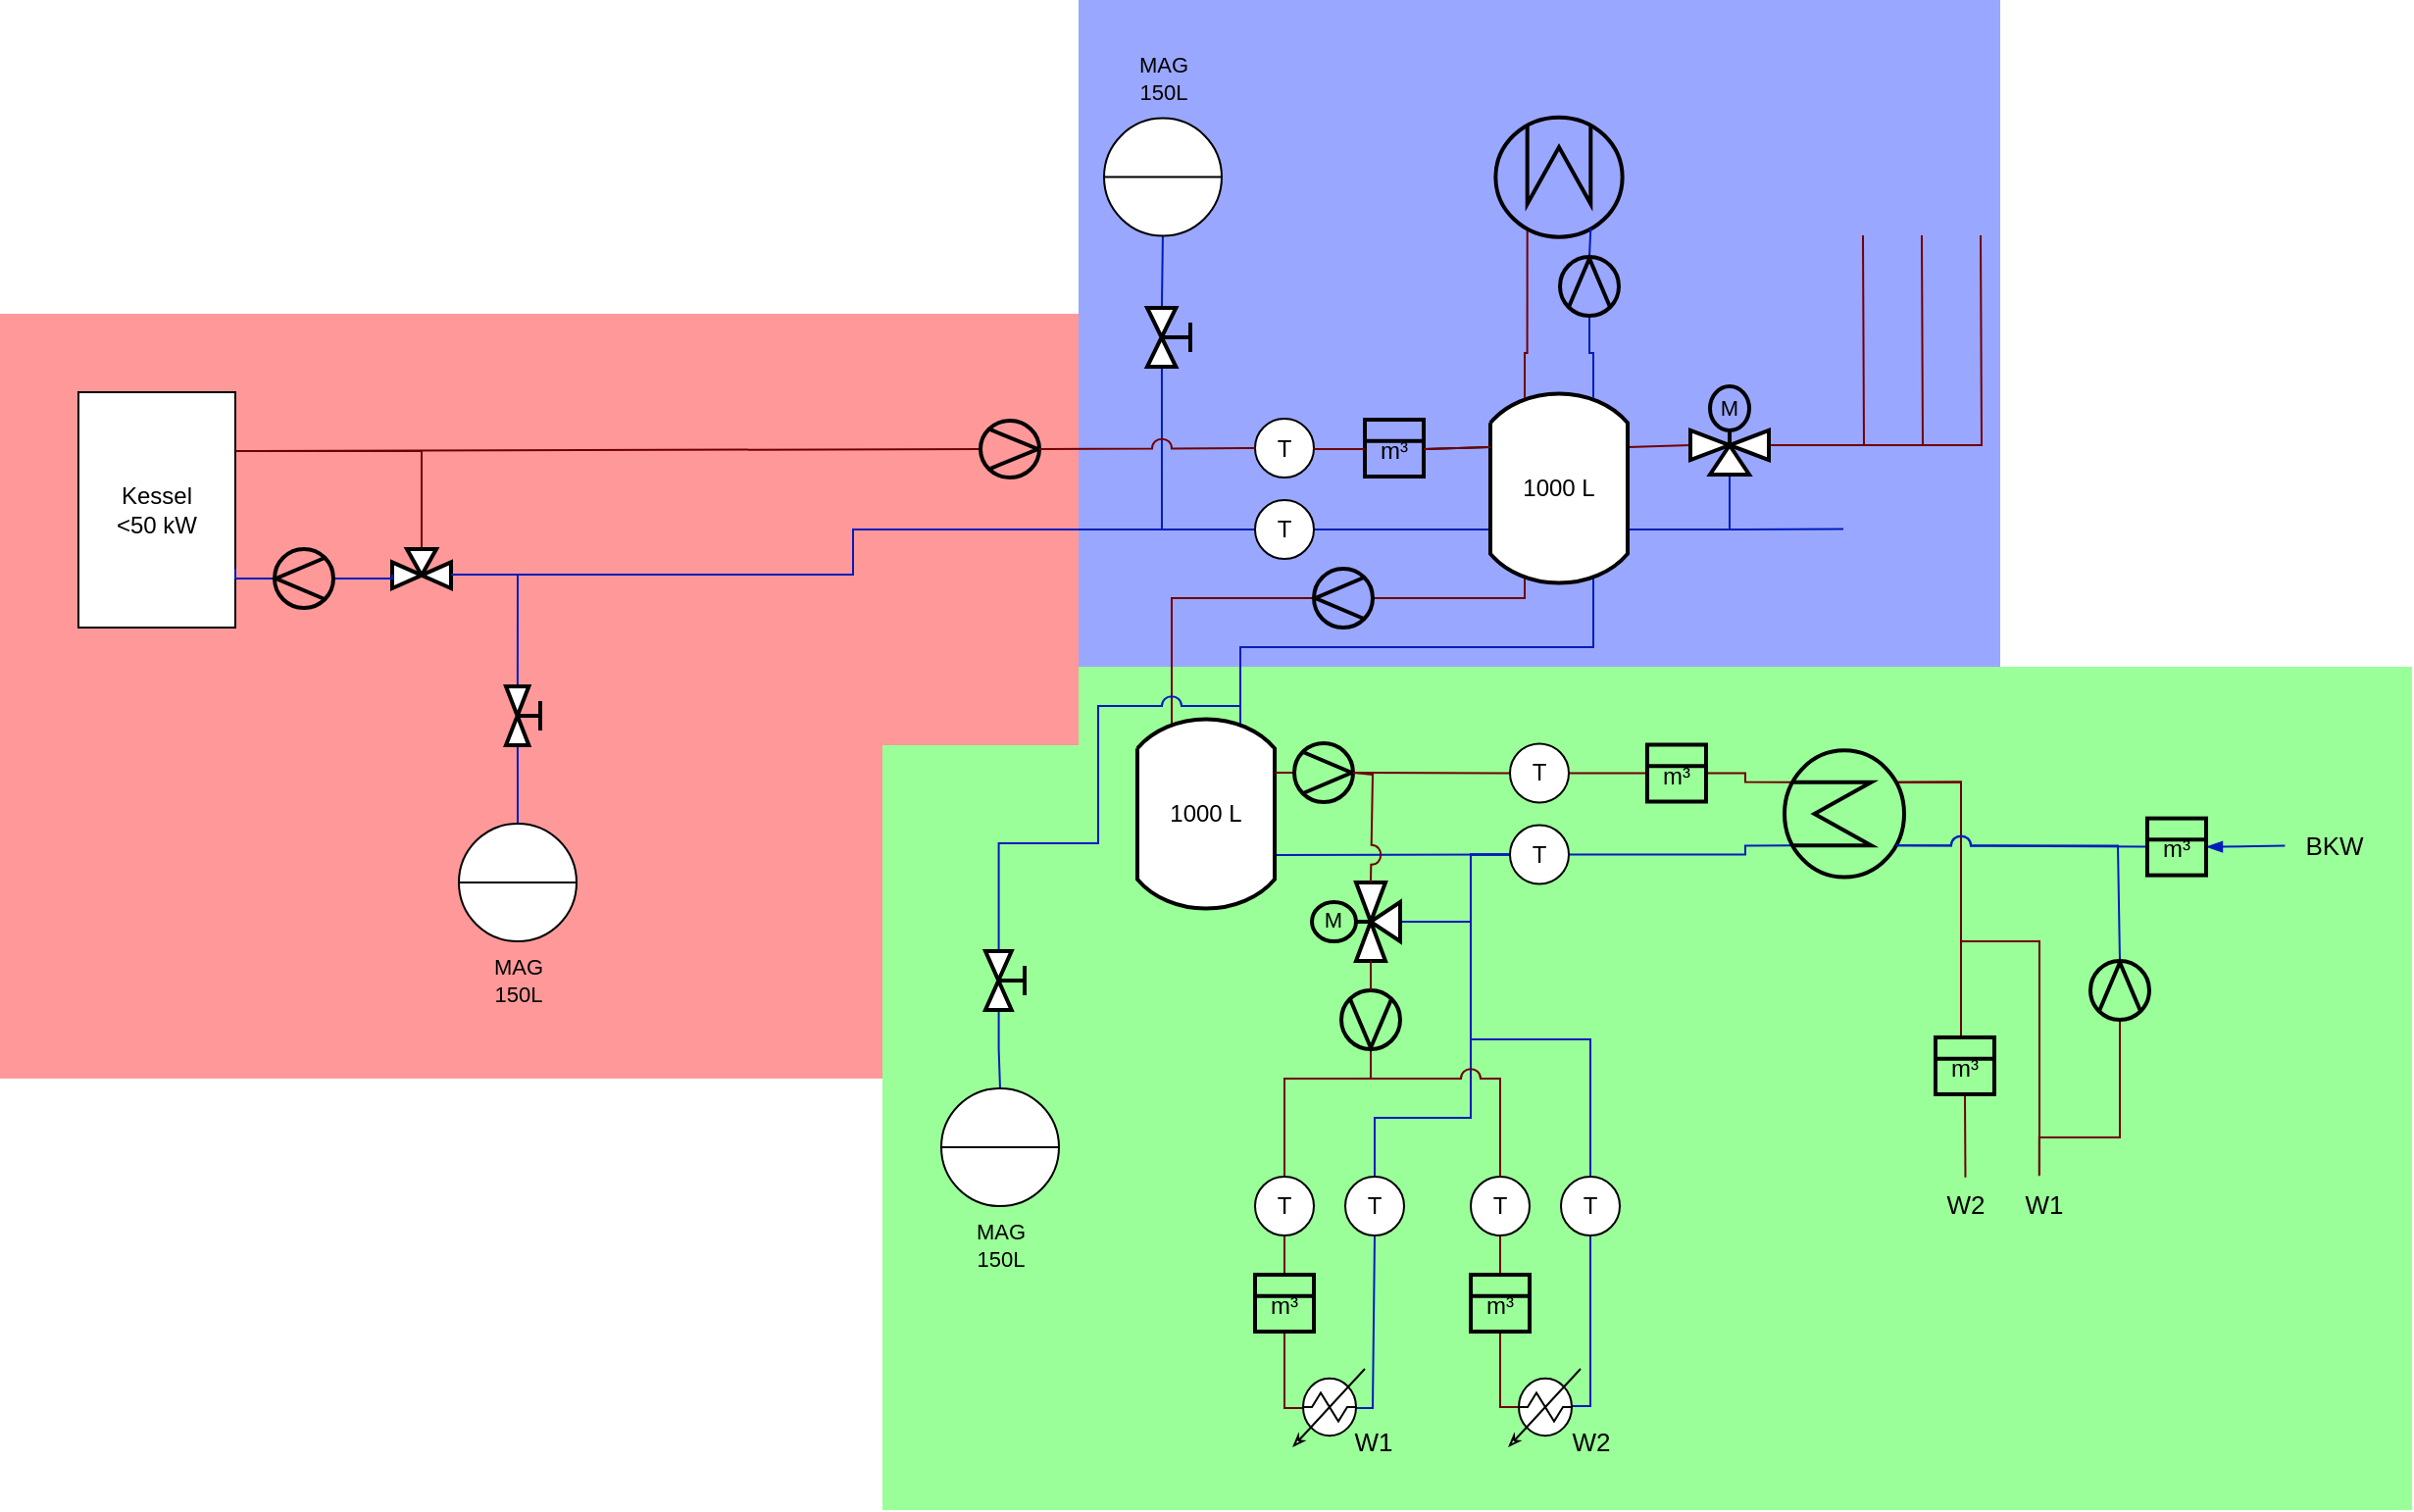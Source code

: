 <mxfile version="21.3.2" type="github">
  <diagram name="Page-1" id="8727eaf9-70c4-50b5-f805-aabfae5eb5db">
    <mxGraphModel dx="1454" dy="1000" grid="1" gridSize="10" guides="1" tooltips="1" connect="1" arrows="1" fold="1" page="1" pageScale="1" pageWidth="1100" pageHeight="850" background="none" math="0" shadow="0">
      <root>
        <mxCell id="0" />
        <object label="Gebäude" id="qneg2PHzCLRIxDqVpNJL-159">
          <mxCell style="locked=1;" parent="0" />
        </object>
        <mxCell id="qneg2PHzCLRIxDqVpNJL-162" value="" style="rounded=0;whiteSpace=wrap;html=1;fontFamily=Helvetica;fontSize=11;fontColor=default;fillColor=#9bff99;strokeColor=none;" parent="qneg2PHzCLRIxDqVpNJL-159" vertex="1">
          <mxGeometry x="490" y="430" width="740" height="430" as="geometry" />
        </mxCell>
        <mxCell id="qneg2PHzCLRIxDqVpNJL-160" value="" style="rounded=0;whiteSpace=wrap;html=1;fontFamily=Helvetica;fontSize=11;fontColor=default;fillColor=#FF9999;strokeColor=none;" parent="qneg2PHzCLRIxDqVpNJL-159" vertex="1">
          <mxGeometry x="40" y="250" width="450" height="390" as="geometry" />
        </mxCell>
        <mxCell id="qneg2PHzCLRIxDqVpNJL-161" value="" style="rounded=0;whiteSpace=wrap;html=1;fontFamily=Helvetica;fontSize=11;fontColor=default;strokeColor=none;fillColor=#FF9999;" parent="qneg2PHzCLRIxDqVpNJL-159" vertex="1">
          <mxGeometry x="150" y="250" width="440" height="220" as="geometry" />
        </mxCell>
        <mxCell id="qneg2PHzCLRIxDqVpNJL-163" value="" style="rounded=0;whiteSpace=wrap;html=1;fontFamily=Helvetica;fontSize=11;fontColor=default;fillColor=#9bff99;strokeColor=none;" parent="qneg2PHzCLRIxDqVpNJL-159" vertex="1">
          <mxGeometry x="1060" y="430" width="210" height="430" as="geometry" />
        </mxCell>
        <mxCell id="qneg2PHzCLRIxDqVpNJL-164" value="" style="rounded=0;whiteSpace=wrap;html=1;fontFamily=Helvetica;fontSize=11;fontColor=default;fillColor=#9aa7fe;strokeColor=none;" parent="qneg2PHzCLRIxDqVpNJL-159" vertex="1">
          <mxGeometry x="590" y="90" width="470" height="340" as="geometry" />
        </mxCell>
        <object label="Hauptsystem (3 Puffer)" id="1">
          <mxCell style="" parent="0" visible="0" />
        </object>
        <mxCell id="qneg2PHzCLRIxDqVpNJL-167" style="edgeStyle=orthogonalEdgeStyle;shape=connector;rounded=0;jumpStyle=arc;jumpSize=10;orthogonalLoop=1;jettySize=auto;html=1;exitX=0.93;exitY=0.25;exitDx=0;exitDy=0;exitPerimeter=0;entryX=0.5;entryY=0;entryDx=0;entryDy=0;entryPerimeter=0;labelBackgroundColor=default;strokeColor=#6F0000;fontFamily=Helvetica;fontSize=11;fontColor=default;endArrow=none;endFill=0;fillColor=#a20025;" parent="1" source="qneg2PHzCLRIxDqVpNJL-106" target="qneg2PHzCLRIxDqVpNJL-120" edge="1">
          <mxGeometry relative="1" as="geometry">
            <Array as="points">
              <mxPoint x="1040" y="489" />
              <mxPoint x="1040" y="619" />
            </Array>
          </mxGeometry>
        </mxCell>
        <mxCell id="qneg2PHzCLRIxDqVpNJL-171" style="edgeStyle=orthogonalEdgeStyle;shape=connector;rounded=0;jumpStyle=arc;jumpSize=10;orthogonalLoop=1;jettySize=auto;html=1;exitX=0.93;exitY=0.25;exitDx=0;exitDy=0;exitPerimeter=0;labelBackgroundColor=default;strokeColor=#6F0000;fontFamily=Helvetica;fontSize=11;fontColor=default;endArrow=none;endFill=0;fillColor=#a20025;" parent="1" source="qneg2PHzCLRIxDqVpNJL-106" target="qneg2PHzCLRIxDqVpNJL-118" edge="1">
          <mxGeometry relative="1" as="geometry">
            <Array as="points">
              <mxPoint x="1040" y="489" />
              <mxPoint x="1040" y="570" />
              <mxPoint x="1080" y="570" />
            </Array>
          </mxGeometry>
        </mxCell>
        <mxCell id="qneg2PHzCLRIxDqVpNJL-52" style="edgeStyle=orthogonalEdgeStyle;shape=connector;rounded=0;jumpStyle=arc;jumpSize=10;orthogonalLoop=1;jettySize=auto;html=1;exitX=1;exitY=0.5;exitDx=0;exitDy=0;exitPerimeter=0;entryX=0.25;entryY=0.04;entryDx=0;entryDy=0;entryPerimeter=0;labelBackgroundColor=none;strokeColor=#6F0000;fontFamily=Helvetica;fontSize=11;fontColor=default;endArrow=none;endFill=0;fillColor=#a20025;" parent="1" source="qneg2PHzCLRIxDqVpNJL-46" target="qneg2PHzCLRIxDqVpNJL-51" edge="1">
          <mxGeometry relative="1" as="geometry">
            <Array as="points">
              <mxPoint x="638" y="385" />
              <mxPoint x="638" y="410" />
            </Array>
          </mxGeometry>
        </mxCell>
        <mxCell id="qneg2PHzCLRIxDqVpNJL-48" style="edgeStyle=orthogonalEdgeStyle;shape=connector;rounded=0;jumpStyle=arc;orthogonalLoop=1;jettySize=auto;html=1;exitX=1;exitY=0.71;exitDx=0;exitDy=0;exitPerimeter=0;labelBackgroundColor=none;strokeColor=#001DBC;fontFamily=Helvetica;fontSize=11;fontColor=default;endArrow=none;endFill=0;entryX=0.75;entryY=0.04;entryDx=0;entryDy=0;entryPerimeter=0;fillColor=#0050ef;jumpSize=10;" parent="1" source="qneg2PHzCLRIxDqVpNJL-29" target="qneg2PHzCLRIxDqVpNJL-51" edge="1">
          <mxGeometry relative="1" as="geometry">
            <mxPoint x="480" y="550" as="targetPoint" />
            <Array as="points">
              <mxPoint x="480" y="361" />
              <mxPoint x="480" y="410" />
              <mxPoint x="672" y="410" />
            </Array>
          </mxGeometry>
        </mxCell>
        <mxCell id="qneg2PHzCLRIxDqVpNJL-25" value="&lt;div&gt;Kessel&lt;br&gt;&lt;/div&gt;&lt;div&gt;&amp;lt;50 kW&lt;br&gt;&lt;/div&gt;" style="rounded=0;whiteSpace=wrap;html=1;labelBackgroundColor=none;" parent="1" vertex="1">
          <mxGeometry x="80" y="290" width="80" height="120" as="geometry" />
        </mxCell>
        <mxCell id="qneg2PHzCLRIxDqVpNJL-28" style="edgeStyle=orthogonalEdgeStyle;shape=connector;rounded=0;orthogonalLoop=1;jettySize=auto;html=1;exitX=0.5;exitY=0;exitDx=0;exitDy=0;exitPerimeter=0;labelBackgroundColor=none;strokeColor=#6F0000;fontFamily=Helvetica;fontSize=11;fontColor=default;endArrow=none;endFill=0;entryX=1;entryY=0.25;entryDx=0;entryDy=0;fillColor=#a20025;" parent="1" source="qneg2PHzCLRIxDqVpNJL-26" target="qneg2PHzCLRIxDqVpNJL-25" edge="1">
          <mxGeometry relative="1" as="geometry">
            <mxPoint x="240" y="320" as="targetPoint" />
          </mxGeometry>
        </mxCell>
        <mxCell id="qneg2PHzCLRIxDqVpNJL-31" style="edgeStyle=orthogonalEdgeStyle;shape=connector;rounded=0;orthogonalLoop=1;jettySize=auto;html=1;entryX=0;entryY=0.71;entryDx=0;entryDy=0;entryPerimeter=0;labelBackgroundColor=none;strokeColor=#001DBC;fontFamily=Helvetica;fontSize=11;fontColor=default;endArrow=none;endFill=0;exitX=1;exitY=0.65;exitDx=0;exitDy=0;exitPerimeter=0;fillColor=#0050ef;" parent="1" source="qneg2PHzCLRIxDqVpNJL-26" target="qneg2PHzCLRIxDqVpNJL-29" edge="1">
          <mxGeometry relative="1" as="geometry">
            <mxPoint x="395" y="480" as="sourcePoint" />
          </mxGeometry>
        </mxCell>
        <mxCell id="qneg2PHzCLRIxDqVpNJL-26" value="" style="strokeWidth=2;html=1;shape=stencil(rZNBEoMgDEVPwx7BC7S2vQdqrIwIDlBtb18BXajVBXaGBfkfXgIERDNTsw4QwZK1gOgNEXJVXIAeJ6M6BCnFIaxDSKeQmQ4KG7Seac5yAcExVqsGBl7aaQuXNWhunUvvCF/GNW7QLGdF89TqJcuFMdsdc4SNMdut6l3x75BkKuuzrBKRxwFBcLlLSCIIKwSJQCRLRASBnib84RgpPn2ZK0TMi0YdpBDKwO4qmo36pjG9utPNNKuUhoM2r7gQ4c/8yOrJG4BXw+/1whc=);whiteSpace=wrap;points=[[0,0.65,0,0,0],[0.5,0,0,0,0],[1,0.65,0,0,0]];labelBackgroundColor=none;" parent="1" vertex="1">
          <mxGeometry x="240" y="370" width="30" height="20" as="geometry" />
        </mxCell>
        <mxCell id="qneg2PHzCLRIxDqVpNJL-30" style="edgeStyle=orthogonalEdgeStyle;shape=connector;rounded=0;orthogonalLoop=1;jettySize=auto;html=1;entryX=1;entryY=0.25;entryDx=0;entryDy=0;labelBackgroundColor=none;strokeColor=#6F0000;fontFamily=Helvetica;fontSize=11;fontColor=default;endArrow=none;endFill=0;exitX=0;exitY=0.29;exitDx=0;exitDy=0;exitPerimeter=0;jumpStyle=arc;fillColor=#a20025;" parent="1" source="qneg2PHzCLRIxDqVpNJL-29" target="qneg2PHzCLRIxDqVpNJL-25" edge="1">
          <mxGeometry relative="1" as="geometry">
            <mxPoint x="440" y="300" as="sourcePoint" />
            <Array as="points">
              <mxPoint x="240" y="320" />
            </Array>
          </mxGeometry>
        </mxCell>
        <mxCell id="qneg2PHzCLRIxDqVpNJL-45" style="edgeStyle=orthogonalEdgeStyle;shape=connector;rounded=0;orthogonalLoop=1;jettySize=auto;html=1;exitX=1;exitY=0.29;exitDx=0;exitDy=0;exitPerimeter=0;entryX=0;entryY=0.5;entryDx=0;entryDy=0;entryPerimeter=0;labelBackgroundColor=none;strokeColor=#6F0000;fontFamily=Helvetica;fontSize=11;fontColor=default;endArrow=none;endFill=0;fillColor=#a20025;" parent="1" source="qneg2PHzCLRIxDqVpNJL-29" target="qneg2PHzCLRIxDqVpNJL-44" edge="1">
          <mxGeometry relative="1" as="geometry" />
        </mxCell>
        <mxCell id="qneg2PHzCLRIxDqVpNJL-47" style="edgeStyle=orthogonalEdgeStyle;shape=connector;rounded=0;orthogonalLoop=1;jettySize=auto;html=1;exitX=1;exitY=0.29;exitDx=0;exitDy=0;exitPerimeter=0;entryX=0;entryY=0.5;entryDx=0;entryDy=0;entryPerimeter=0;labelBackgroundColor=none;strokeColor=#6F0000;fontFamily=Helvetica;fontSize=11;fontColor=default;endArrow=none;endFill=0;jumpStyle=arc;fillColor=#a20025;" parent="1" source="qneg2PHzCLRIxDqVpNJL-29" target="qneg2PHzCLRIxDqVpNJL-46" edge="1">
          <mxGeometry relative="1" as="geometry">
            <Array as="points">
              <mxPoint x="510" y="319" />
              <mxPoint x="510" y="385" />
            </Array>
          </mxGeometry>
        </mxCell>
        <mxCell id="qneg2PHzCLRIxDqVpNJL-50" style="edgeStyle=orthogonalEdgeStyle;shape=connector;rounded=0;jumpStyle=arc;orthogonalLoop=1;jettySize=auto;html=1;exitX=1;exitY=0.71;exitDx=0;exitDy=0;exitPerimeter=0;entryX=0;entryY=0.5;entryDx=0;entryDy=0;labelBackgroundColor=none;strokeColor=#001DBC;fontFamily=Helvetica;fontSize=11;fontColor=default;endArrow=none;endFill=0;jumpSize=10;fillColor=#0050ef;" parent="1" source="qneg2PHzCLRIxDqVpNJL-29" target="qneg2PHzCLRIxDqVpNJL-49" edge="1">
          <mxGeometry relative="1" as="geometry" />
        </mxCell>
        <mxCell id="qneg2PHzCLRIxDqVpNJL-29" value="1000 L" style="strokeWidth=2;html=1;shape=stencil(zZPRboMwDEW/Jo9IlKia+tix7T9casBqmiAnLfTvF3AqLWKt1D1NykPuveTYiYzSte9hQFWVFs6o9IeqqndHBjluojuKtS1F9iJ3SYIfsAniXYEJDgYl8YHdCUc6hnSEbI9MYU71pyr38Zt56foAzaljd7HHLLjHA8yEVXCPz+46Nz9JkdTWTdRmK1JVX08IwE3ccCLohOBbrqcCJvIFuwCBnM3KGeAOi8gpWgNdFvkRcfhhbxItf9WX+jVk8SHi7b9f+S/t5jd+5c10Hf3VBC3ug7HTdesYn8xjS8bIcP9SdSGvAIsrv9lifAM=);whiteSpace=wrap;points=[[0,0.14,0,0,0],[0,0.29,0,0,0],[0,0.43,0,0,0],[0,0.57,0,0,0],[0,0.71,0,0,0],[0,0.86,0,0,0],[0.25,0.04,0,0,0],[0.25,0.95,0,0,0],[0.5,0,0,0,0],[0.5,0.99,0,0,0],[0.75,0.04,0,0,0],[0.75,0.95,0,0,0],[1,0.14,0,0,0],[1,0.29,0,0,0],[1,0.43,0,0,0],[1,0.57,0,0,0],[1,0.71,0,0,0],[1,0.86,0,0,0]];labelBackgroundColor=none;" parent="1" vertex="1">
          <mxGeometry x="360" y="290" width="70" height="100" as="geometry" />
        </mxCell>
        <mxCell id="qneg2PHzCLRIxDqVpNJL-35" style="edgeStyle=orthogonalEdgeStyle;shape=connector;rounded=0;orthogonalLoop=1;jettySize=auto;html=1;exitX=0;exitY=0.66;exitDx=0;exitDy=0;exitPerimeter=0;entryX=1;entryY=0.65;entryDx=0;entryDy=0;entryPerimeter=0;labelBackgroundColor=none;strokeColor=#001DBC;fontFamily=Helvetica;fontSize=11;fontColor=default;endArrow=none;endFill=0;fillColor=#0050ef;" parent="1" source="qneg2PHzCLRIxDqVpNJL-34" target="qneg2PHzCLRIxDqVpNJL-26" edge="1">
          <mxGeometry relative="1" as="geometry" />
        </mxCell>
        <mxCell id="qneg2PHzCLRIxDqVpNJL-37" style="edgeStyle=orthogonalEdgeStyle;shape=connector;rounded=0;orthogonalLoop=1;jettySize=auto;html=1;exitX=1;exitY=0.66;exitDx=0;exitDy=0;exitPerimeter=0;entryX=0.5;entryY=0;entryDx=0;entryDy=0;labelBackgroundColor=none;strokeColor=#001DBC;fontFamily=Helvetica;fontSize=11;fontColor=default;endArrow=none;endFill=0;fillColor=#0050ef;" parent="1" source="qneg2PHzCLRIxDqVpNJL-34" target="qneg2PHzCLRIxDqVpNJL-36" edge="1">
          <mxGeometry relative="1" as="geometry" />
        </mxCell>
        <mxCell id="qneg2PHzCLRIxDqVpNJL-34" value="" style="strokeWidth=2;html=1;shape=stencil(rVRBDoMgEHwNdwU/0ND2Cb2jYiUiGKDa/r4oeECjadGEy86ww8BOAAjrmnQUwESQlgJ0BRA+CO8tAi04OCRLXFm7EvmS6I4WxmE9UYzk3Pdpo2RDB1Ya38JETRUzI4tuILnYPeNCOCdF81TyJcqAmOmOjAorYqZbOTpN3u4Qb+sTugTwvqPAmdhUSCMUFhIwQiI77iI7/hQnXCTGRMGlppu7ELb4KhMTuhEkhCup6E7CKsa5i+vOqX/F8ISXW0j8pBCaSCMUQg8oQiFmejO3OYSpbTXFCXWf1wR8AQ==);whiteSpace=wrap;points=[[0,0.66,0,0,0],[1,0.66,0,0,0]];fontFamily=Helvetica;fontSize=11;fontColor=default;rotation=90;labelBackgroundColor=none;" parent="1" vertex="1">
          <mxGeometry x="291.75" y="446.25" width="30" height="17.5" as="geometry" />
        </mxCell>
        <mxCell id="qneg2PHzCLRIxDqVpNJL-39" value="" style="group;labelBackgroundColor=none;" parent="1" vertex="1" connectable="0">
          <mxGeometry x="274" y="520" width="60" height="90" as="geometry" />
        </mxCell>
        <mxCell id="qneg2PHzCLRIxDqVpNJL-36" value="" style="shape=lineEllipse;perimeter=ellipsePerimeter;whiteSpace=wrap;html=1;backgroundOutline=1;labelBackgroundColor=none;" parent="qneg2PHzCLRIxDqVpNJL-39" vertex="1">
          <mxGeometry y="-10" width="60" height="60" as="geometry" />
        </mxCell>
        <mxCell id="qneg2PHzCLRIxDqVpNJL-38" value="&lt;div&gt;MAG &lt;br&gt;&lt;/div&gt;&lt;div&gt;150L&lt;/div&gt;" style="text;html=1;align=center;verticalAlign=middle;resizable=0;points=[];autosize=1;strokeColor=none;fillColor=none;fontSize=11;fontFamily=Helvetica;fontColor=default;labelBackgroundColor=none;" parent="qneg2PHzCLRIxDqVpNJL-39" vertex="1">
          <mxGeometry x="5" y="50" width="50" height="40" as="geometry" />
        </mxCell>
        <mxCell id="qneg2PHzCLRIxDqVpNJL-41" style="edgeStyle=orthogonalEdgeStyle;shape=connector;rounded=0;orthogonalLoop=1;jettySize=auto;html=1;exitX=0;exitY=0.5;exitDx=0;exitDy=0;exitPerimeter=0;entryX=0;entryY=0.65;entryDx=0;entryDy=0;entryPerimeter=0;labelBackgroundColor=none;strokeColor=#001DBC;fontFamily=Helvetica;fontSize=11;fontColor=default;endArrow=none;endFill=0;fillColor=#0050ef;" parent="1" source="qneg2PHzCLRIxDqVpNJL-40" target="qneg2PHzCLRIxDqVpNJL-26" edge="1">
          <mxGeometry relative="1" as="geometry" />
        </mxCell>
        <mxCell id="qneg2PHzCLRIxDqVpNJL-42" style="edgeStyle=orthogonalEdgeStyle;shape=connector;rounded=0;orthogonalLoop=1;jettySize=auto;html=1;exitX=1;exitY=0.5;exitDx=0;exitDy=0;exitPerimeter=0;entryX=1;entryY=0.75;entryDx=0;entryDy=0;labelBackgroundColor=none;strokeColor=#001DBC;fontFamily=Helvetica;fontSize=11;fontColor=default;endArrow=none;endFill=0;fillColor=#0050ef;" parent="1" source="qneg2PHzCLRIxDqVpNJL-40" target="qneg2PHzCLRIxDqVpNJL-25" edge="1">
          <mxGeometry relative="1" as="geometry" />
        </mxCell>
        <mxCell id="qneg2PHzCLRIxDqVpNJL-40" value="" style="strokeWidth=2;html=1;shape=stencil(fVLREoIgEPwa3h1wnOmxrP6D9EpGBAZI6+9D0ClCmeGB3T329gBEatNRBQgXgg6AyBlhfJKMg3Ybx06BKosAuxhSo6CxgRupZvTGISjGatnDxFq7HGGiA83srJILKo6uZl6kvtGmf2j5FG0krDJwzpSBtPdfsleAC3pHCOHrpncImSlQdI6fCKs8yBG+rauoNSlzvVcHzsSPAzlEFvn42xZxiCo/v+OTCT278yakvksNmcfavVDvmhz2bPh/nvgA);whiteSpace=wrap;points=[[0,0.5,0,0,0],[1,0.5,0,0,0]];rotation=-180;labelBackgroundColor=none;" parent="1" vertex="1">
          <mxGeometry x="180" y="370" width="30" height="30" as="geometry" />
        </mxCell>
        <mxCell id="qneg2PHzCLRIxDqVpNJL-68" style="edgeStyle=orthogonalEdgeStyle;shape=connector;rounded=0;jumpStyle=arc;jumpSize=10;orthogonalLoop=1;jettySize=auto;html=1;exitX=0;exitY=0.5;exitDx=0;exitDy=0;entryX=1;entryY=0.66;entryDx=0;entryDy=0;entryPerimeter=0;labelBackgroundColor=none;strokeColor=#001DBC;fontFamily=Helvetica;fontSize=11;fontColor=default;endArrow=none;endFill=0;fillColor=#0050ef;" parent="1" source="qneg2PHzCLRIxDqVpNJL-49" target="qneg2PHzCLRIxDqVpNJL-67" edge="1">
          <mxGeometry relative="1" as="geometry" />
        </mxCell>
        <mxCell id="qneg2PHzCLRIxDqVpNJL-44" value="" style="strokeWidth=2;html=1;shape=stencil(fVLREoIgEPwa3h1wnOmxrP6D9EpGBAZI6+9D0ClCmeGB3T329gBEatNRBQgXgg6AyBlhfJKMg3Ybx06BKosAuxhSo6CxgRupZvTGISjGatnDxFq7HGGiA83srJILKo6uZl6kvtGmf2j5FG0krDJwzpSBtPdfsleAC3pHCOHrpncImSlQdI6fCKs8yBG+rauoNSlzvVcHzsSPAzlEFvn42xZxiCo/v+OTCT278yakvksNmcfavVDvmhz2bPh/nvgA);whiteSpace=wrap;points=[[0,0.5,0,0,0],[1,0.5,0,0,0]];rotation=0;labelBackgroundColor=none;" parent="1" vertex="1">
          <mxGeometry x="540" y="304.5" width="30" height="29" as="geometry" />
        </mxCell>
        <mxCell id="qneg2PHzCLRIxDqVpNJL-46" value="" style="strokeWidth=2;html=1;shape=stencil(fVLREoIgEPwa3h1wnOmxrP6D9EpGBAZI6+9D0ClCmeGB3T329gBEatNRBQgXgg6AyBlhfJKMg3Ybx06BKosAuxhSo6CxgRupZvTGISjGatnDxFq7HGGiA83srJILKo6uZl6kvtGmf2j5FG0krDJwzpSBtPdfsleAC3pHCOHrpncImSlQdI6fCKs8yBG+rauoNSlzvVcHzsSPAzlEFvn42xZxiCo/v+OTCT278yakvksNmcfavVDvmhz2bPh/nvgA);whiteSpace=wrap;points=[[0,0.5,0,0,0],[1,0.5,0,0,0]];rotation=0;labelBackgroundColor=none;" parent="1" vertex="1">
          <mxGeometry x="540" y="370" width="30" height="30" as="geometry" />
        </mxCell>
        <mxCell id="qneg2PHzCLRIxDqVpNJL-66" style="edgeStyle=orthogonalEdgeStyle;shape=connector;rounded=0;jumpStyle=arc;jumpSize=10;orthogonalLoop=1;jettySize=auto;html=1;entryX=0;entryY=0.71;entryDx=0;entryDy=0;entryPerimeter=0;labelBackgroundColor=none;strokeColor=#001DBC;fontFamily=Helvetica;fontSize=11;fontColor=default;endArrow=none;endFill=0;fillColor=#0050ef;" parent="1" source="qneg2PHzCLRIxDqVpNJL-49" target="qneg2PHzCLRIxDqVpNJL-64" edge="1">
          <mxGeometry relative="1" as="geometry" />
        </mxCell>
        <mxCell id="qneg2PHzCLRIxDqVpNJL-49" value="T" style="ellipse;whiteSpace=wrap;html=1;aspect=fixed;labelBackgroundColor=none;" parent="1" vertex="1">
          <mxGeometry x="680" y="345" width="30" height="30" as="geometry" />
        </mxCell>
        <mxCell id="qneg2PHzCLRIxDqVpNJL-53" style="edgeStyle=orthogonalEdgeStyle;shape=connector;rounded=0;jumpStyle=arc;jumpSize=10;orthogonalLoop=1;jettySize=auto;html=1;exitX=0.75;exitY=0.04;exitDx=0;exitDy=0;exitPerimeter=0;labelBackgroundColor=none;strokeColor=#001DBC;fontFamily=Helvetica;fontSize=11;fontColor=default;endArrow=none;endFill=0;entryX=0;entryY=0.66;entryDx=0;entryDy=0;entryPerimeter=0;fillColor=#0050ef;" parent="1" source="qneg2PHzCLRIxDqVpNJL-51" target="qneg2PHzCLRIxDqVpNJL-55" edge="1">
          <mxGeometry relative="1" as="geometry">
            <mxPoint x="550" y="610" as="targetPoint" />
            <Array as="points">
              <mxPoint x="672" y="450" />
              <mxPoint x="600" y="450" />
              <mxPoint x="600" y="520" />
              <mxPoint x="549" y="520" />
            </Array>
          </mxGeometry>
        </mxCell>
        <mxCell id="qneg2PHzCLRIxDqVpNJL-79" style="edgeStyle=orthogonalEdgeStyle;shape=connector;rounded=0;jumpStyle=arc;jumpSize=10;orthogonalLoop=1;jettySize=auto;html=1;exitX=1;exitY=0.71;exitDx=0;exitDy=0;exitPerimeter=0;entryX=0;entryY=0.5;entryDx=0;entryDy=0;labelBackgroundColor=none;strokeColor=#001DBC;fontFamily=Helvetica;fontSize=11;fontColor=default;endArrow=none;endFill=0;fillColor=#0050ef;" parent="1" source="qneg2PHzCLRIxDqVpNJL-51" target="qneg2PHzCLRIxDqVpNJL-75" edge="1">
          <mxGeometry relative="1" as="geometry" />
        </mxCell>
        <mxCell id="qneg2PHzCLRIxDqVpNJL-51" value="1000 L" style="strokeWidth=2;html=1;shape=stencil(zZPRboMwDEW/Jo9IlKia+tix7T9casBqmiAnLfTvF3AqLWKt1D1NykPuveTYiYzSte9hQFWVFs6o9IeqqndHBjluojuKtS1F9iJ3SYIfsAniXYEJDgYl8YHdCUc6hnSEbI9MYU71pyr38Zt56foAzaljd7HHLLjHA8yEVXCPz+46Nz9JkdTWTdRmK1JVX08IwE3ccCLohOBbrqcCJvIFuwCBnM3KGeAOi8gpWgNdFvkRcfhhbxItf9WX+jVk8SHi7b9f+S/t5jd+5c10Hf3VBC3ug7HTdesYn8xjS8bIcP9SdSGvAIsrv9lifAM=);whiteSpace=wrap;points=[[0,0.14,0,0,0],[0,0.29,0,0,0],[0,0.43,0,0,0],[0,0.57,0,0,0],[0,0.71,0,0,0],[0,0.86,0,0,0],[0.25,0.04,0,0,0],[0.25,0.95,0,0,0],[0.5,0,0,0,0],[0.5,0.99,0,0,0],[0.75,0.04,0,0,0],[0.75,0.95,0,0,0],[1,0.14,0,0,0],[1,0.29,0,0,0],[1,0.43,0,0,0],[1,0.57,0,0,0],[1,0.71,0,0,0],[1,0.86,0,0,0]];labelBackgroundColor=none;" parent="1" vertex="1">
          <mxGeometry x="620" y="455" width="70" height="100" as="geometry" />
        </mxCell>
        <mxCell id="qneg2PHzCLRIxDqVpNJL-54" style="edgeStyle=orthogonalEdgeStyle;shape=connector;rounded=0;orthogonalLoop=1;jettySize=auto;html=1;exitX=1;exitY=0.66;exitDx=0;exitDy=0;exitPerimeter=0;entryX=0.5;entryY=0;entryDx=0;entryDy=0;labelBackgroundColor=none;strokeColor=#001DBC;fontFamily=Helvetica;fontSize=11;fontColor=default;endArrow=none;endFill=0;fillColor=#0050ef;" parent="1" source="qneg2PHzCLRIxDqVpNJL-55" target="qneg2PHzCLRIxDqVpNJL-57" edge="1">
          <mxGeometry relative="1" as="geometry" />
        </mxCell>
        <mxCell id="qneg2PHzCLRIxDqVpNJL-55" value="" style="strokeWidth=2;html=1;shape=stencil(rVRBDoMgEHwNdwU/0ND2Cb2jYiUiGKDa/r4oeECjadGEy86ww8BOAAjrmnQUwESQlgJ0BRA+CO8tAi04OCRLXFm7EvmS6I4WxmE9UYzk3Pdpo2RDB1Ya38JETRUzI4tuILnYPeNCOCdF81TyJcqAmOmOjAorYqZbOTpN3u4Qb+sTugTwvqPAmdhUSCMUFhIwQiI77iI7/hQnXCTGRMGlppu7ELb4KhMTuhEkhCup6E7CKsa5i+vOqX/F8ISXW0j8pBCaSCMUQg8oQiFmejO3OYSpbTXFCXWf1wR8AQ==);whiteSpace=wrap;points=[[0,0.66,0,0,0],[1,0.66,0,0,0]];fontFamily=Helvetica;fontSize=11;fontColor=default;rotation=90;labelBackgroundColor=none;" parent="1" vertex="1">
          <mxGeometry x="537.5" y="580" width="30" height="20" as="geometry" />
        </mxCell>
        <mxCell id="qneg2PHzCLRIxDqVpNJL-56" value="" style="group;labelBackgroundColor=none;" parent="1" vertex="1" connectable="0">
          <mxGeometry x="520" y="655" width="60" height="90" as="geometry" />
        </mxCell>
        <mxCell id="qneg2PHzCLRIxDqVpNJL-57" value="" style="shape=lineEllipse;perimeter=ellipsePerimeter;whiteSpace=wrap;html=1;backgroundOutline=1;labelBackgroundColor=none;" parent="qneg2PHzCLRIxDqVpNJL-56" vertex="1">
          <mxGeometry y="-10" width="60" height="60" as="geometry" />
        </mxCell>
        <mxCell id="qneg2PHzCLRIxDqVpNJL-58" value="&lt;div&gt;MAG &lt;br&gt;&lt;/div&gt;&lt;div&gt;150L&lt;/div&gt;" style="text;html=1;align=center;verticalAlign=middle;resizable=0;points=[];autosize=1;strokeColor=none;fillColor=none;fontSize=11;fontFamily=Helvetica;fontColor=default;labelBackgroundColor=none;" parent="qneg2PHzCLRIxDqVpNJL-56" vertex="1">
          <mxGeometry x="5" y="50" width="50" height="40" as="geometry" />
        </mxCell>
        <mxCell id="qneg2PHzCLRIxDqVpNJL-59" value="T" style="ellipse;whiteSpace=wrap;html=1;aspect=fixed;labelBackgroundColor=none;" parent="1" vertex="1">
          <mxGeometry x="680" y="303.5" width="30" height="30" as="geometry" />
        </mxCell>
        <mxCell id="qneg2PHzCLRIxDqVpNJL-62" value="m³" style="strokeWidth=2;html=1;shape=stencil(lVLREoIgEPwa3g3sA4rqPy69klHBQdL6+4DTmYx0phke2N1jd+cGJmRfQYeMZxpaZOLEOD8a1aD1F8+OROUZwWoJoe+wcMQNYBVcGySld9bUOKrSTU+UrtAqF1RxZtnBz4Qj5BWK+m7NQ5cLYZZtCEiCv2o9CU7otUCMX34aU8ONgQ5C90SY5dYMuBa9229lzw6N0h8O+T8WQno+KRjZlX0KeTMWNxa9uo/omjyOLP2dSLwB);whiteSpace=wrap;fillColor=#ffffff;shadow=0;verticalAlign=bottom;spacingBottom=4;points=[[0,0.5,0,0,0],[0.5,0,0,0,0],[0.5,1,0,0,0],[1,0.5,0,0,0]];labelBackgroundColor=none;" parent="1" vertex="1">
          <mxGeometry x="736" y="304" width="30" height="29" as="geometry" />
        </mxCell>
        <mxCell id="qneg2PHzCLRIxDqVpNJL-133" style="edgeStyle=orthogonalEdgeStyle;shape=connector;rounded=0;jumpStyle=arc;jumpSize=10;orthogonalLoop=1;jettySize=auto;html=1;exitX=1;exitY=0.29;exitDx=0;exitDy=0;exitPerimeter=0;entryX=1;entryY=0.5;entryDx=0;entryDy=0;entryPerimeter=0;labelBackgroundColor=default;strokeColor=#6F0000;fontFamily=Helvetica;fontSize=11;fontColor=default;endArrow=none;endFill=0;fillColor=#a20025;" parent="1" source="qneg2PHzCLRIxDqVpNJL-64" target="qneg2PHzCLRIxDqVpNJL-131" edge="1">
          <mxGeometry relative="1" as="geometry" />
        </mxCell>
        <mxCell id="qneg2PHzCLRIxDqVpNJL-134" style="edgeStyle=orthogonalEdgeStyle;shape=connector;rounded=0;jumpStyle=arc;jumpSize=10;orthogonalLoop=1;jettySize=auto;html=1;exitX=1;exitY=0.71;exitDx=0;exitDy=0;exitPerimeter=0;entryX=0.5;entryY=0;entryDx=0;entryDy=0;entryPerimeter=0;labelBackgroundColor=default;strokeColor=#001DBC;fontFamily=Helvetica;fontSize=11;fontColor=default;endArrow=none;endFill=0;fillColor=#0050ef;" parent="1" source="qneg2PHzCLRIxDqVpNJL-64" target="qneg2PHzCLRIxDqVpNJL-131" edge="1">
          <mxGeometry relative="1" as="geometry" />
        </mxCell>
        <mxCell id="qneg2PHzCLRIxDqVpNJL-135" style="edgeStyle=orthogonalEdgeStyle;shape=connector;rounded=0;jumpStyle=none;jumpSize=10;orthogonalLoop=1;jettySize=auto;html=1;exitX=1;exitY=0.71;exitDx=0;exitDy=0;exitPerimeter=0;labelBackgroundColor=default;strokeColor=#001DBC;fontFamily=Helvetica;fontSize=11;fontColor=default;endArrow=none;endFill=0;fillColor=#0050ef;" parent="1" source="qneg2PHzCLRIxDqVpNJL-64" edge="1">
          <mxGeometry relative="1" as="geometry">
            <mxPoint x="980" y="359.714" as="targetPoint" />
          </mxGeometry>
        </mxCell>
        <mxCell id="qneg2PHzCLRIxDqVpNJL-64" value="1000 L" style="strokeWidth=2;html=1;shape=stencil(zZPRboMwDEW/Jo9IlKia+tix7T9casBqmiAnLfTvF3AqLWKt1D1NykPuveTYiYzSte9hQFWVFs6o9IeqqndHBjluojuKtS1F9iJ3SYIfsAniXYEJDgYl8YHdCUc6hnSEbI9MYU71pyr38Zt56foAzaljd7HHLLjHA8yEVXCPz+46Nz9JkdTWTdRmK1JVX08IwE3ccCLohOBbrqcCJvIFuwCBnM3KGeAOi8gpWgNdFvkRcfhhbxItf9WX+jVk8SHi7b9f+S/t5jd+5c10Hf3VBC3ug7HTdesYn8xjS8bIcP9SdSGvAIsrv9lifAM=);whiteSpace=wrap;points=[[0,0.14,0,0,0],[0,0.29,0,0,0],[0,0.43,0,0,0],[0,0.57,0,0,0],[0,0.71,0,0,0],[0,0.86,0,0,0],[0.25,0.04,0,0,0],[0.25,0.95,0,0,0],[0.5,0,0,0,0],[0.5,0.99,0,0,0],[0.75,0.04,0,0,0],[0.75,0.95,0,0,0],[1,0.14,0,0,0],[1,0.29,0,0,0],[1,0.43,0,0,0],[1,0.57,0,0,0],[1,0.71,0,0,0],[1,0.86,0,0,0]];labelBackgroundColor=none;" parent="1" vertex="1">
          <mxGeometry x="800" y="289" width="70" height="100" as="geometry" />
        </mxCell>
        <mxCell id="qneg2PHzCLRIxDqVpNJL-72" style="edgeStyle=orthogonalEdgeStyle;shape=connector;rounded=0;jumpStyle=arc;jumpSize=10;orthogonalLoop=1;jettySize=auto;html=1;exitX=0;exitY=0.66;exitDx=0;exitDy=0;exitPerimeter=0;entryX=0.5;entryY=1;entryDx=0;entryDy=0;labelBackgroundColor=none;strokeColor=#001DBC;fontFamily=Helvetica;fontSize=11;fontColor=default;endArrow=none;endFill=0;fillColor=#0050ef;" parent="1" source="qneg2PHzCLRIxDqVpNJL-67" target="qneg2PHzCLRIxDqVpNJL-70" edge="1">
          <mxGeometry relative="1" as="geometry">
            <mxPoint x="632" y="208" as="targetPoint" />
            <Array as="points">
              <mxPoint x="633" y="208" />
            </Array>
          </mxGeometry>
        </mxCell>
        <mxCell id="qneg2PHzCLRIxDqVpNJL-67" value="" style="strokeWidth=2;html=1;shape=stencil(rVRBDoMgEHwNdwU/0ND2Cb2jYiUiGKDa/r4oeECjadGEy86ww8BOAAjrmnQUwESQlgJ0BRA+CO8tAi04OCRLXFm7EvmS6I4WxmE9UYzk3Pdpo2RDB1Ya38JETRUzI4tuILnYPeNCOCdF81TyJcqAmOmOjAorYqZbOTpN3u4Qb+sTugTwvqPAmdhUSCMUFhIwQiI77iI7/hQnXCTGRMGlppu7ELb4KhMTuhEkhCup6E7CKsa5i+vOqX/F8ISXW0j8pBCaSCMUQg8oQiFmejO3OYSpbTXFCXWf1wR8AQ==);whiteSpace=wrap;points=[[0,0.66,0,0,0],[1,0.66,0,0,0]];fontFamily=Helvetica;fontSize=11;fontColor=default;rotation=90;labelBackgroundColor=none;" parent="1" vertex="1">
          <mxGeometry x="621" y="251" width="30" height="22" as="geometry" />
        </mxCell>
        <mxCell id="qneg2PHzCLRIxDqVpNJL-71" value="&lt;div&gt;MAG &lt;br&gt;&lt;/div&gt;&lt;div&gt;150L&lt;/div&gt;" style="text;html=1;align=center;verticalAlign=middle;resizable=0;points=[];autosize=1;strokeColor=none;fillColor=none;fontSize=11;fontFamily=Helvetica;fontColor=default;labelBackgroundColor=none;" parent="1" vertex="1">
          <mxGeometry x="608" y="110.31" width="50" height="40" as="geometry" />
        </mxCell>
        <mxCell id="qneg2PHzCLRIxDqVpNJL-70" value="" style="shape=lineEllipse;perimeter=ellipsePerimeter;whiteSpace=wrap;html=1;backgroundOutline=1;labelBackgroundColor=none;" parent="1" vertex="1">
          <mxGeometry x="603" y="150.31" width="60" height="60" as="geometry" />
        </mxCell>
        <mxCell id="qneg2PHzCLRIxDqVpNJL-85" style="edgeStyle=orthogonalEdgeStyle;shape=connector;rounded=0;jumpStyle=arc;jumpSize=10;orthogonalLoop=1;jettySize=auto;html=1;exitX=0;exitY=0.5;exitDx=0;exitDy=0;entryX=0.5;entryY=0;entryDx=0;entryDy=0;entryPerimeter=0;labelBackgroundColor=none;strokeColor=#001DBC;fontFamily=Helvetica;fontSize=11;fontColor=default;endArrow=none;endFill=0;fillColor=#0050ef;" parent="1" source="qneg2PHzCLRIxDqVpNJL-75" target="qneg2PHzCLRIxDqVpNJL-80" edge="1">
          <mxGeometry relative="1" as="geometry">
            <Array as="points">
              <mxPoint x="790" y="526" />
              <mxPoint x="790" y="560" />
            </Array>
          </mxGeometry>
        </mxCell>
        <mxCell id="qneg2PHzCLRIxDqVpNJL-90" style="edgeStyle=orthogonalEdgeStyle;shape=connector;rounded=0;jumpStyle=none;jumpSize=10;orthogonalLoop=1;jettySize=auto;html=1;exitX=0;exitY=0.5;exitDx=0;exitDy=0;labelBackgroundColor=none;strokeColor=#001DBC;fontFamily=Helvetica;fontSize=11;fontColor=default;endArrow=none;endFill=0;entryX=0.5;entryY=0;entryDx=0;entryDy=0;fillColor=#0050ef;" parent="1" source="qneg2PHzCLRIxDqVpNJL-75" target="qneg2PHzCLRIxDqVpNJL-91" edge="1">
          <mxGeometry relative="1" as="geometry">
            <mxPoint x="740" y="720" as="targetPoint" />
            <Array as="points">
              <mxPoint x="790" y="526" />
              <mxPoint x="790" y="660" />
              <mxPoint x="741" y="660" />
            </Array>
          </mxGeometry>
        </mxCell>
        <mxCell id="qneg2PHzCLRIxDqVpNJL-99" style="edgeStyle=orthogonalEdgeStyle;shape=connector;rounded=0;jumpStyle=none;jumpSize=10;orthogonalLoop=1;jettySize=auto;html=1;exitX=0;exitY=0.5;exitDx=0;exitDy=0;entryX=0.5;entryY=0;entryDx=0;entryDy=0;labelBackgroundColor=none;strokeColor=#001DBC;fontFamily=Helvetica;fontSize=11;fontColor=default;endArrow=none;endFill=0;fillColor=#0050ef;" parent="1" source="qneg2PHzCLRIxDqVpNJL-75" target="qneg2PHzCLRIxDqVpNJL-97" edge="1">
          <mxGeometry relative="1" as="geometry">
            <Array as="points">
              <mxPoint x="790" y="526" />
              <mxPoint x="790" y="620" />
              <mxPoint x="851" y="620" />
            </Array>
          </mxGeometry>
        </mxCell>
        <mxCell id="qneg2PHzCLRIxDqVpNJL-108" style="edgeStyle=orthogonalEdgeStyle;shape=connector;rounded=0;jumpStyle=arc;jumpSize=10;orthogonalLoop=1;jettySize=auto;html=1;exitX=1;exitY=0.5;exitDx=0;exitDy=0;entryX=0.07;entryY=0.75;entryDx=0;entryDy=0;entryPerimeter=0;labelBackgroundColor=none;strokeColor=#001DBC;fontFamily=Helvetica;fontSize=11;fontColor=default;endArrow=none;endFill=0;fillColor=#0050ef;" parent="1" source="qneg2PHzCLRIxDqVpNJL-75" target="qneg2PHzCLRIxDqVpNJL-106" edge="1">
          <mxGeometry relative="1" as="geometry">
            <Array as="points">
              <mxPoint x="930" y="526" />
              <mxPoint x="930" y="521" />
            </Array>
          </mxGeometry>
        </mxCell>
        <mxCell id="qneg2PHzCLRIxDqVpNJL-75" value="T" style="ellipse;whiteSpace=wrap;html=1;aspect=fixed;labelBackgroundColor=none;" parent="1" vertex="1">
          <mxGeometry x="810" y="510.75" width="30" height="30" as="geometry" />
        </mxCell>
        <mxCell id="qneg2PHzCLRIxDqVpNJL-76" style="edgeStyle=orthogonalEdgeStyle;shape=connector;rounded=0;jumpStyle=arc;jumpSize=10;orthogonalLoop=1;jettySize=auto;html=1;exitX=1;exitY=0.5;exitDx=0;exitDy=0;entryX=0;entryY=0.5;entryDx=0;entryDy=0;entryPerimeter=0;labelBackgroundColor=none;strokeColor=#6F0000;fontFamily=Helvetica;fontSize=11;fontColor=default;endArrow=none;endFill=0;fillColor=#a20025;" parent="1" source="qneg2PHzCLRIxDqVpNJL-77" target="qneg2PHzCLRIxDqVpNJL-78" edge="1">
          <mxGeometry relative="1" as="geometry" />
        </mxCell>
        <mxCell id="DGCSDwn-RNX-cZzhJhcJ-114" style="edgeStyle=orthogonalEdgeStyle;shape=connector;rounded=0;jumpStyle=arc;jumpSize=10;orthogonalLoop=1;jettySize=auto;html=1;exitX=0;exitY=0.5;exitDx=0;exitDy=0;labelBackgroundColor=default;strokeColor=#6F0000;fontFamily=Helvetica;fontSize=11;fontColor=default;endArrow=none;endFill=0;fillColor=#a20025;" edge="1" parent="1" source="qneg2PHzCLRIxDqVpNJL-77">
          <mxGeometry relative="1" as="geometry">
            <mxPoint x="730" y="484" as="targetPoint" />
          </mxGeometry>
        </mxCell>
        <mxCell id="qneg2PHzCLRIxDqVpNJL-77" value="T" style="ellipse;whiteSpace=wrap;html=1;aspect=fixed;labelBackgroundColor=none;" parent="1" vertex="1">
          <mxGeometry x="810" y="469.25" width="30" height="30" as="geometry" />
        </mxCell>
        <mxCell id="qneg2PHzCLRIxDqVpNJL-107" style="edgeStyle=orthogonalEdgeStyle;shape=connector;rounded=0;jumpStyle=arc;jumpSize=10;orthogonalLoop=1;jettySize=auto;html=1;exitX=1;exitY=0.5;exitDx=0;exitDy=0;exitPerimeter=0;entryX=0.07;entryY=0.25;entryDx=0;entryDy=0;entryPerimeter=0;labelBackgroundColor=none;strokeColor=#6F0000;fontFamily=Helvetica;fontSize=11;fontColor=default;endArrow=none;endFill=0;fillColor=#a20025;" parent="1" source="qneg2PHzCLRIxDqVpNJL-78" target="qneg2PHzCLRIxDqVpNJL-106" edge="1">
          <mxGeometry relative="1" as="geometry">
            <Array as="points">
              <mxPoint x="930" y="484" />
              <mxPoint x="930" y="489" />
            </Array>
          </mxGeometry>
        </mxCell>
        <mxCell id="qneg2PHzCLRIxDqVpNJL-78" value="m³" style="strokeWidth=2;html=1;shape=stencil(lVLREoIgEPwa3g3sA4rqPy69klHBQdL6+4DTmYx0phke2N1jd+cGJmRfQYeMZxpaZOLEOD8a1aD1F8+OROUZwWoJoe+wcMQNYBVcGySld9bUOKrSTU+UrtAqF1RxZtnBz4Qj5BWK+m7NQ5cLYZZtCEiCv2o9CU7otUCMX34aU8ONgQ5C90SY5dYMuBa9229lzw6N0h8O+T8WQno+KRjZlX0KeTMWNxa9uo/omjyOLP2dSLwB);whiteSpace=wrap;fillColor=#ffffff;shadow=0;verticalAlign=bottom;spacingBottom=4;points=[[0,0.5,0,0,0],[0.5,0,0,0,0],[0.5,1,0,0,0],[1,0.5,0,0,0]];labelBackgroundColor=none;" parent="1" vertex="1">
          <mxGeometry x="880" y="469.75" width="30" height="29" as="geometry" />
        </mxCell>
        <mxCell id="qneg2PHzCLRIxDqVpNJL-82" value="" style="group;labelBackgroundColor=none;" parent="1" vertex="1" connectable="0">
          <mxGeometry x="710" y="540" width="44" height="40" as="geometry" />
        </mxCell>
        <mxCell id="qneg2PHzCLRIxDqVpNJL-80" value="" style="strokeWidth=2;html=1;shape=stencil(rZRREkMwEIZPk3cSF2i1vUewKiMSkyjt7YvETJGYKWY82H/j8+/ahUisC1oDwoGgFSByQxhfJeOg+pte7YwUBSYs5iHVNaSN0VqqGE04mIxulCyhY1ljH2GiAMWaIUvuKLj0Z4aLxAlNy6eSL5HNElMaOGe1Hgy+DSi07/6YkMydTaH1jW2I8MNJNzY3DtR0KGCVmNKVbH+suZ250ROBM+ElhDsIC8R2A9yIRYd3EMhhwgllRMHhZi4Qe77orkJSLrV/Kt3Dd0LH/hpgEvf6aj1G1bPSJM6lgo1dzxnn3o0cySvAqJpf2Ch8AQ==);whiteSpace=wrap;points=[[0,0.5,0,0,0],[0.5,0,0,0,0],[1,0.5,0,0,0]];rotation=90;labelBackgroundColor=none;" parent="qneg2PHzCLRIxDqVpNJL-82" vertex="1">
          <mxGeometry x="9" y="5" width="40" height="30" as="geometry" />
        </mxCell>
        <mxCell id="qneg2PHzCLRIxDqVpNJL-81" value="M" style="text;html=1;strokeColor=none;fillColor=none;align=center;verticalAlign=middle;whiteSpace=wrap;rounded=0;fontSize=11;fontFamily=Helvetica;fontColor=default;labelBackgroundColor=none;" parent="qneg2PHzCLRIxDqVpNJL-82" vertex="1">
          <mxGeometry y="4" width="20" height="30" as="geometry" />
        </mxCell>
        <mxCell id="qneg2PHzCLRIxDqVpNJL-89" style="edgeStyle=orthogonalEdgeStyle;shape=connector;rounded=0;jumpStyle=arc;jumpSize=10;orthogonalLoop=1;jettySize=auto;html=1;exitX=0.5;exitY=1;exitDx=0;exitDy=0;entryX=0.5;entryY=0;entryDx=0;entryDy=0;entryPerimeter=0;labelBackgroundColor=none;strokeColor=#6F0000;fontFamily=Helvetica;fontSize=11;fontColor=default;endArrow=none;endFill=0;fillColor=#a20025;" parent="1" source="qneg2PHzCLRIxDqVpNJL-86" target="qneg2PHzCLRIxDqVpNJL-88" edge="1">
          <mxGeometry relative="1" as="geometry" />
        </mxCell>
        <mxCell id="DGCSDwn-RNX-cZzhJhcJ-112" style="edgeStyle=orthogonalEdgeStyle;shape=connector;rounded=0;jumpStyle=arc;jumpSize=10;orthogonalLoop=1;jettySize=auto;html=1;exitX=0.5;exitY=0;exitDx=0;exitDy=0;entryX=1;entryY=0.5;entryDx=0;entryDy=0;entryPerimeter=0;labelBackgroundColor=default;strokeColor=#6F0000;fontFamily=Helvetica;fontSize=11;fontColor=default;endArrow=none;endFill=0;fillColor=#a20025;" edge="1" parent="1" source="qneg2PHzCLRIxDqVpNJL-86" target="DGCSDwn-RNX-cZzhJhcJ-109">
          <mxGeometry relative="1" as="geometry">
            <Array as="points">
              <mxPoint x="695" y="640" />
              <mxPoint x="739" y="640" />
            </Array>
          </mxGeometry>
        </mxCell>
        <mxCell id="qneg2PHzCLRIxDqVpNJL-86" value="T" style="ellipse;whiteSpace=wrap;html=1;aspect=fixed;labelBackgroundColor=none;" parent="1" vertex="1">
          <mxGeometry x="680" y="690" width="30" height="30" as="geometry" />
        </mxCell>
        <mxCell id="qneg2PHzCLRIxDqVpNJL-101" style="edgeStyle=orthogonalEdgeStyle;shape=connector;rounded=0;jumpStyle=arc;jumpSize=10;orthogonalLoop=1;jettySize=auto;html=1;exitX=0.5;exitY=1;exitDx=0;exitDy=0;exitPerimeter=0;labelBackgroundColor=none;strokeColor=#6F0000;fontFamily=Helvetica;fontSize=11;fontColor=default;endArrow=none;endFill=0;fillColor=#a20025;entryX=0.124;entryY=0.5;entryDx=0;entryDy=0;entryPerimeter=0;" parent="1" source="qneg2PHzCLRIxDqVpNJL-88" target="qneg2PHzCLRIxDqVpNJL-156" edge="1">
          <mxGeometry relative="1" as="geometry">
            <mxPoint x="695" y="780" as="targetPoint" />
            <Array as="points">
              <mxPoint x="695" y="808" />
              <mxPoint x="705" y="808" />
            </Array>
          </mxGeometry>
        </mxCell>
        <mxCell id="qneg2PHzCLRIxDqVpNJL-88" value="m³" style="strokeWidth=2;html=1;shape=stencil(lVLREoIgEPwa3g3sA4rqPy69klHBQdL6+4DTmYx0phke2N1jd+cGJmRfQYeMZxpaZOLEOD8a1aD1F8+OROUZwWoJoe+wcMQNYBVcGySld9bUOKrSTU+UrtAqF1RxZtnBz4Qj5BWK+m7NQ5cLYZZtCEiCv2o9CU7otUCMX34aU8ONgQ5C90SY5dYMuBa9229lzw6N0h8O+T8WQno+KRjZlX0KeTMWNxa9uo/omjyOLP2dSLwB);whiteSpace=wrap;fillColor=#ffffff;shadow=0;verticalAlign=bottom;spacingBottom=4;points=[[0,0.5,0,0,0],[0.5,0,0,0,0],[0.5,1,0,0,0],[1,0.5,0,0,0]];labelBackgroundColor=none;" parent="1" vertex="1">
          <mxGeometry x="680" y="740" width="30" height="29" as="geometry" />
        </mxCell>
        <mxCell id="qneg2PHzCLRIxDqVpNJL-100" style="edgeStyle=orthogonalEdgeStyle;shape=connector;rounded=0;jumpStyle=arc;jumpSize=10;orthogonalLoop=1;jettySize=auto;html=1;exitX=0.5;exitY=1;exitDx=0;exitDy=0;labelBackgroundColor=none;strokeColor=#001DBC;fontFamily=Helvetica;fontSize=11;fontColor=default;endArrow=none;endFill=0;fillColor=#0050ef;entryX=0.876;entryY=0.5;entryDx=0;entryDy=0;entryPerimeter=0;" parent="1" source="qneg2PHzCLRIxDqVpNJL-91" target="qneg2PHzCLRIxDqVpNJL-156" edge="1">
          <mxGeometry relative="1" as="geometry">
            <mxPoint x="741" y="780" as="targetPoint" />
            <Array as="points">
              <mxPoint x="741" y="752" />
              <mxPoint x="740" y="752" />
              <mxPoint x="740" y="808" />
              <mxPoint x="732" y="808" />
            </Array>
          </mxGeometry>
        </mxCell>
        <mxCell id="qneg2PHzCLRIxDqVpNJL-91" value="T" style="ellipse;whiteSpace=wrap;html=1;aspect=fixed;labelBackgroundColor=none;" parent="1" vertex="1">
          <mxGeometry x="726" y="690" width="30" height="30" as="geometry" />
        </mxCell>
        <mxCell id="qneg2PHzCLRIxDqVpNJL-94" style="edgeStyle=orthogonalEdgeStyle;shape=connector;rounded=0;jumpStyle=arc;jumpSize=10;orthogonalLoop=1;jettySize=auto;html=1;exitX=0.5;exitY=1;exitDx=0;exitDy=0;entryX=0.5;entryY=0;entryDx=0;entryDy=0;entryPerimeter=0;labelBackgroundColor=none;strokeColor=#6F0000;fontFamily=Helvetica;fontSize=11;fontColor=default;endArrow=none;endFill=0;fillColor=#a20025;" parent="1" source="qneg2PHzCLRIxDqVpNJL-95" target="qneg2PHzCLRIxDqVpNJL-96" edge="1">
          <mxGeometry relative="1" as="geometry" />
        </mxCell>
        <mxCell id="qneg2PHzCLRIxDqVpNJL-95" value="T" style="ellipse;whiteSpace=wrap;html=1;aspect=fixed;labelBackgroundColor=none;" parent="1" vertex="1">
          <mxGeometry x="790" y="690" width="30" height="30" as="geometry" />
        </mxCell>
        <mxCell id="qneg2PHzCLRIxDqVpNJL-102" style="edgeStyle=orthogonalEdgeStyle;shape=connector;rounded=0;jumpStyle=arc;jumpSize=10;orthogonalLoop=1;jettySize=auto;html=1;exitX=0.5;exitY=1;exitDx=0;exitDy=0;exitPerimeter=0;labelBackgroundColor=none;strokeColor=#6F0000;fontFamily=Helvetica;fontSize=11;fontColor=default;endArrow=none;endFill=0;fillColor=#a20025;entryX=0.124;entryY=0.5;entryDx=0;entryDy=0;entryPerimeter=0;" parent="1" source="qneg2PHzCLRIxDqVpNJL-96" target="qneg2PHzCLRIxDqVpNJL-158" edge="1">
          <mxGeometry relative="1" as="geometry">
            <mxPoint x="805" y="780" as="targetPoint" />
            <Array as="points">
              <mxPoint x="805" y="808" />
            </Array>
          </mxGeometry>
        </mxCell>
        <mxCell id="qneg2PHzCLRIxDqVpNJL-96" value="m³" style="strokeWidth=2;html=1;shape=stencil(lVLREoIgEPwa3g3sA4rqPy69klHBQdL6+4DTmYx0phke2N1jd+cGJmRfQYeMZxpaZOLEOD8a1aD1F8+OROUZwWoJoe+wcMQNYBVcGySld9bUOKrSTU+UrtAqF1RxZtnBz4Qj5BWK+m7NQ5cLYZZtCEiCv2o9CU7otUCMX34aU8ONgQ5C90SY5dYMuBa9229lzw6N0h8O+T8WQno+KRjZlX0KeTMWNxa9uo/omjyOLP2dSLwB);whiteSpace=wrap;fillColor=#ffffff;shadow=0;verticalAlign=bottom;spacingBottom=4;points=[[0,0.5,0,0,0],[0.5,0,0,0,0],[0.5,1,0,0,0],[1,0.5,0,0,0]];labelBackgroundColor=none;" parent="1" vertex="1">
          <mxGeometry x="790" y="740" width="30" height="29" as="geometry" />
        </mxCell>
        <mxCell id="qneg2PHzCLRIxDqVpNJL-103" style="edgeStyle=orthogonalEdgeStyle;shape=connector;rounded=0;jumpStyle=arc;jumpSize=10;orthogonalLoop=1;jettySize=auto;html=1;exitX=0.5;exitY=1;exitDx=0;exitDy=0;labelBackgroundColor=none;strokeColor=#001DBC;fontFamily=Helvetica;fontSize=11;fontColor=default;endArrow=none;endFill=0;fillColor=#0050ef;entryX=0.876;entryY=0.5;entryDx=0;entryDy=0;entryPerimeter=0;" parent="1" source="qneg2PHzCLRIxDqVpNJL-97" target="qneg2PHzCLRIxDqVpNJL-158" edge="1">
          <mxGeometry relative="1" as="geometry">
            <mxPoint x="851" y="780" as="targetPoint" />
            <Array as="points">
              <mxPoint x="851" y="807" />
              <mxPoint x="842" y="807" />
            </Array>
          </mxGeometry>
        </mxCell>
        <mxCell id="qneg2PHzCLRIxDqVpNJL-97" value="T" style="ellipse;whiteSpace=wrap;html=1;aspect=fixed;labelBackgroundColor=none;" parent="1" vertex="1">
          <mxGeometry x="836" y="690" width="30" height="30" as="geometry" />
        </mxCell>
        <mxCell id="qneg2PHzCLRIxDqVpNJL-104" value="W1" style="text;html=1;align=center;verticalAlign=middle;resizable=0;points=[];autosize=1;strokeColor=none;fillColor=none;fontSize=13;fontFamily=Helvetica;fontColor=default;labelBackgroundColor=none;" parent="1" vertex="1">
          <mxGeometry x="720" y="810" width="40" height="30" as="geometry" />
        </mxCell>
        <mxCell id="qneg2PHzCLRIxDqVpNJL-105" value="W2" style="text;html=1;align=center;verticalAlign=middle;resizable=0;points=[];autosize=1;strokeColor=none;fillColor=none;fontSize=13;fontFamily=Helvetica;fontColor=default;labelBackgroundColor=none;" parent="1" vertex="1">
          <mxGeometry x="831" y="810" width="40" height="30" as="geometry" />
        </mxCell>
        <mxCell id="qneg2PHzCLRIxDqVpNJL-112" style="edgeStyle=orthogonalEdgeStyle;shape=connector;rounded=0;jumpStyle=arc;jumpSize=10;orthogonalLoop=1;jettySize=auto;html=1;exitX=0.93;exitY=0.75;exitDx=0;exitDy=0;exitPerimeter=0;entryX=0;entryY=0.5;entryDx=0;entryDy=0;entryPerimeter=0;labelBackgroundColor=none;strokeColor=#001DBC;fontFamily=Helvetica;fontSize=11;fontColor=default;endArrow=none;endFill=0;fillColor=#0050ef;" parent="1" source="qneg2PHzCLRIxDqVpNJL-106" target="qneg2PHzCLRIxDqVpNJL-111" edge="1">
          <mxGeometry relative="1" as="geometry" />
        </mxCell>
        <mxCell id="qneg2PHzCLRIxDqVpNJL-106" value="" style="strokeWidth=2;html=1;shape=stencil(pVPbEoIgEP0a3o3tpcey+g/ULRkRHCCtv09Fp4hkuszwwDln9+zOshBITckaJDSRrEYCe0LpTnGBur/0bOeodeJg6UNmGsyt41qmOcsEOsVYrSrseGGnFC5L1NwOKhxIsu1jhgNpxvLqrNVFFp4wyygEbwyGtV86uzo4oZuHCD2+9XZNRgIaNrQfCLNcqxYfpcErDdHas4Pg8smBbv62WPkDiE/goy5WP1jAFw6Q9nww6JFdWA1IT0pjZGcW33V0DZJH1n2DkbgD);whiteSpace=wrap;points=[[0.07,0.25,0,0,0],[0.07,0.75,0,0,0],[0.93,0.25,0,0,0],[0.93,0.75,0,0,0]];labelBackgroundColor=none;fillColor=#fcfbfd;" parent="1" vertex="1">
          <mxGeometry x="950" y="472.68" width="61" height="64.63" as="geometry" />
        </mxCell>
        <mxCell id="qneg2PHzCLRIxDqVpNJL-110" style="edgeStyle=orthogonalEdgeStyle;shape=connector;rounded=0;jumpStyle=arc;jumpSize=10;orthogonalLoop=1;jettySize=auto;html=1;exitX=1;exitY=0.5;exitDx=0;exitDy=0;exitPerimeter=0;entryX=0.93;entryY=0.75;entryDx=0;entryDy=0;entryPerimeter=0;labelBackgroundColor=none;strokeColor=#001DBC;fontFamily=Helvetica;fontSize=11;fontColor=default;endArrow=none;endFill=0;fillColor=#0050ef;" parent="1" source="qneg2PHzCLRIxDqVpNJL-109" target="qneg2PHzCLRIxDqVpNJL-106" edge="1">
          <mxGeometry relative="1" as="geometry">
            <Array as="points">
              <mxPoint x="1120" y="580" />
              <mxPoint x="1120" y="521" />
            </Array>
          </mxGeometry>
        </mxCell>
        <mxCell id="qneg2PHzCLRIxDqVpNJL-172" style="edgeStyle=orthogonalEdgeStyle;shape=connector;rounded=0;jumpStyle=arc;jumpSize=10;orthogonalLoop=1;jettySize=auto;html=1;exitX=0;exitY=0.5;exitDx=0;exitDy=0;exitPerimeter=0;entryX=0.447;entryY=0.021;entryDx=0;entryDy=0;entryPerimeter=0;labelBackgroundColor=default;strokeColor=#6F0000;fontFamily=Helvetica;fontSize=11;fontColor=default;endArrow=none;endFill=0;fillColor=#a20025;" parent="1" source="qneg2PHzCLRIxDqVpNJL-109" target="qneg2PHzCLRIxDqVpNJL-118" edge="1">
          <mxGeometry relative="1" as="geometry">
            <Array as="points">
              <mxPoint x="1121" y="670" />
              <mxPoint x="1080" y="670" />
            </Array>
          </mxGeometry>
        </mxCell>
        <mxCell id="qneg2PHzCLRIxDqVpNJL-109" value="" style="strokeWidth=2;html=1;shape=stencil(fVLREoIgEPwa3h1wnOmxrP6D9EpGBAZI6+9D0ClCmeGB3T329gBEatNRBQgXgg6AyBlhfJKMg3Ybx06BKosAuxhSo6CxgRupZvTGISjGatnDxFq7HGGiA83srJILKo6uZl6kvtGmf2j5FG0krDJwzpSBtPdfsleAC3pHCOHrpncImSlQdI6fCKs8yBG+rauoNSlzvVcHzsSPAzlEFvn42xZxiCo/v+OTCT278yakvksNmcfavVDvmhz2bPh/nvgA);whiteSpace=wrap;points=[[0,0.5,0,0,0],[1,0.5,0,0,0]];rotation=-90;labelBackgroundColor=none;" parent="1" vertex="1">
          <mxGeometry x="1106" y="580" width="30" height="30" as="geometry" />
        </mxCell>
        <mxCell id="qneg2PHzCLRIxDqVpNJL-113" style="edgeStyle=orthogonalEdgeStyle;shape=connector;rounded=0;jumpStyle=arc;jumpSize=10;orthogonalLoop=1;jettySize=auto;html=1;exitX=1;exitY=0.5;exitDx=0;exitDy=0;exitPerimeter=0;labelBackgroundColor=none;strokeColor=#001DBC;fontFamily=Helvetica;fontSize=11;fontColor=default;endArrow=none;endFill=0;startArrow=blockThin;startFill=1;entryX=0.004;entryY=0.496;entryDx=0;entryDy=0;entryPerimeter=0;fillColor=#0050ef;" parent="1" source="qneg2PHzCLRIxDqVpNJL-111" target="qneg2PHzCLRIxDqVpNJL-114" edge="1">
          <mxGeometry relative="1" as="geometry">
            <mxPoint x="1205" y="522" as="targetPoint" />
          </mxGeometry>
        </mxCell>
        <mxCell id="qneg2PHzCLRIxDqVpNJL-111" value="m³" style="strokeWidth=2;html=1;shape=stencil(lVLREoIgEPwa3g3sA4rqPy69klHBQdL6+4DTmYx0phke2N1jd+cGJmRfQYeMZxpaZOLEOD8a1aD1F8+OROUZwWoJoe+wcMQNYBVcGySld9bUOKrSTU+UrtAqF1RxZtnBz4Qj5BWK+m7NQ5cLYZZtCEiCv2o9CU7otUCMX34aU8ONgQ5C90SY5dYMuBa9229lzw6N0h8O+T8WQno+KRjZlX0KeTMWNxa9uo/omjyOLP2dSLwB);whiteSpace=wrap;fillColor=#ffffff;shadow=0;verticalAlign=bottom;spacingBottom=4;points=[[0,0.5,0,0,0],[0.5,0,0,0,0],[0.5,1,0,0,0],[1,0.5,0,0,0]];labelBackgroundColor=none;" parent="1" vertex="1">
          <mxGeometry x="1135" y="507.31" width="30" height="29" as="geometry" />
        </mxCell>
        <mxCell id="qneg2PHzCLRIxDqVpNJL-114" value="&lt;font style=&quot;font-size: 13px;&quot;&gt;BKW&lt;/font&gt;" style="text;html=1;align=center;verticalAlign=middle;resizable=0;points=[];autosize=1;strokeColor=none;fillColor=none;fontSize=13;fontFamily=Helvetica;fontColor=default;labelBackgroundColor=none;" parent="1" vertex="1">
          <mxGeometry x="1205" y="506.31" width="50" height="30" as="geometry" />
        </mxCell>
        <mxCell id="qneg2PHzCLRIxDqVpNJL-118" value="W1" style="text;html=1;align=center;verticalAlign=middle;resizable=0;points=[];autosize=1;strokeColor=none;fillColor=none;fontSize=13;fontFamily=Helvetica;fontColor=default;labelBackgroundColor=none;" parent="1" vertex="1">
          <mxGeometry x="1062" y="689" width="40" height="30" as="geometry" />
        </mxCell>
        <mxCell id="qneg2PHzCLRIxDqVpNJL-119" value="W2" style="text;html=1;align=center;verticalAlign=middle;resizable=0;points=[];autosize=1;strokeColor=none;fillColor=none;fontSize=13;fontFamily=Helvetica;fontColor=default;labelBackgroundColor=none;" parent="1" vertex="1">
          <mxGeometry x="1022" y="689" width="40" height="30" as="geometry" />
        </mxCell>
        <mxCell id="qneg2PHzCLRIxDqVpNJL-170" style="edgeStyle=orthogonalEdgeStyle;shape=connector;rounded=0;jumpStyle=arc;jumpSize=10;orthogonalLoop=1;jettySize=auto;html=1;exitX=0.5;exitY=1;exitDx=0;exitDy=0;exitPerimeter=0;entryX=0.506;entryY=0.044;entryDx=0;entryDy=0;entryPerimeter=0;labelBackgroundColor=default;strokeColor=#6F0000;fontFamily=Helvetica;fontSize=11;fontColor=default;endArrow=none;endFill=0;fillColor=#a20025;" parent="1" source="qneg2PHzCLRIxDqVpNJL-120" target="qneg2PHzCLRIxDqVpNJL-119" edge="1">
          <mxGeometry relative="1" as="geometry" />
        </mxCell>
        <mxCell id="qneg2PHzCLRIxDqVpNJL-120" value="m³" style="strokeWidth=2;html=1;shape=stencil(lVLREoIgEPwa3g3sA4rqPy69klHBQdL6+4DTmYx0phke2N1jd+cGJmRfQYeMZxpaZOLEOD8a1aD1F8+OROUZwWoJoe+wcMQNYBVcGySld9bUOKrSTU+UrtAqF1RxZtnBz4Qj5BWK+m7NQ5cLYZZtCEiCv2o9CU7otUCMX34aU8ONgQ5C90SY5dYMuBa9229lzw6N0h8O+T8WQno+KRjZlX0KeTMWNxa9uo/omjyOLP2dSLwB);whiteSpace=wrap;fillColor=#ffffff;shadow=0;verticalAlign=bottom;spacingBottom=4;points=[[0,0.5,0,0,0],[0.5,0,0,0,0],[0.5,1,0,0,0],[1,0.5,0,0,0]];labelBackgroundColor=none;" parent="1" vertex="1">
          <mxGeometry x="1027" y="619" width="30" height="29" as="geometry" />
        </mxCell>
        <mxCell id="qneg2PHzCLRIxDqVpNJL-123" style="edgeStyle=orthogonalEdgeStyle;shape=connector;rounded=0;jumpStyle=arc;jumpSize=10;orthogonalLoop=1;jettySize=auto;html=1;exitX=0.93;exitY=0.75;exitDx=0;exitDy=0;exitPerimeter=0;entryX=0.25;entryY=0.04;entryDx=0;entryDy=0;entryPerimeter=0;labelBackgroundColor=default;strokeColor=#6F0000;fontFamily=Helvetica;fontSize=11;fontColor=default;endArrow=none;endFill=0;fillColor=#a20025;" parent="1" source="qneg2PHzCLRIxDqVpNJL-122" target="qneg2PHzCLRIxDqVpNJL-64" edge="1">
          <mxGeometry relative="1" as="geometry">
            <Array as="points">
              <mxPoint x="819" y="270" />
              <mxPoint x="818" y="270" />
            </Array>
          </mxGeometry>
        </mxCell>
        <mxCell id="qneg2PHzCLRIxDqVpNJL-122" value="" style="strokeWidth=2;html=1;shape=stencil(pVPbEoIgEP0a3o3tpcey+g/ULRkRHCCtv09Fp4hkuszwwDln9+zOshBITckaJDSRrEYCe0LpTnGBur/0bOeodeJg6UNmGsyt41qmOcsEOsVYrSrseGGnFC5L1NwOKhxIsu1jhgNpxvLqrNVFFp4wyygEbwyGtV86uzo4oZuHCD2+9XZNRgIaNrQfCLNcqxYfpcErDdHas4Pg8smBbv62WPkDiE/goy5WP1jAFw6Q9nww6JFdWA1IT0pjZGcW33V0DZJH1n2DkbgD);whiteSpace=wrap;points=[[0.07,0.25,0,0,0],[0.07,0.75,0,0,0],[0.93,0.25,0,0,0],[0.93,0.75,0,0,0]];labelBackgroundColor=none;fillColor=#fcfbfd;rotation=90;" parent="1" vertex="1">
          <mxGeometry x="804.5" y="148" width="61" height="64.63" as="geometry" />
        </mxCell>
        <mxCell id="qneg2PHzCLRIxDqVpNJL-127" style="edgeStyle=orthogonalEdgeStyle;shape=connector;rounded=0;jumpStyle=arc;jumpSize=10;orthogonalLoop=1;jettySize=auto;html=1;exitX=0;exitY=0.5;exitDx=0;exitDy=0;exitPerimeter=0;entryX=0.75;entryY=0.04;entryDx=0;entryDy=0;entryPerimeter=0;labelBackgroundColor=default;strokeColor=#001DBC;fontFamily=Helvetica;fontSize=11;fontColor=default;endArrow=none;endFill=0;fillColor=#0050ef;" parent="1" source="qneg2PHzCLRIxDqVpNJL-129" target="qneg2PHzCLRIxDqVpNJL-64" edge="1">
          <mxGeometry relative="1" as="geometry">
            <mxPoint x="850" y="264.63" as="sourcePoint" />
            <Array as="points">
              <mxPoint x="851" y="270" />
              <mxPoint x="853" y="270" />
            </Array>
          </mxGeometry>
        </mxCell>
        <mxCell id="qneg2PHzCLRIxDqVpNJL-128" style="edgeStyle=orthogonalEdgeStyle;shape=connector;rounded=0;jumpStyle=arc;jumpSize=10;orthogonalLoop=1;jettySize=auto;html=1;exitX=1.011;exitY=0.5;exitDx=0;exitDy=0;exitPerimeter=0;entryX=0.93;entryY=0.25;entryDx=0;entryDy=0;entryPerimeter=0;labelBackgroundColor=default;strokeColor=#001DBC;fontFamily=Helvetica;fontSize=11;fontColor=default;endArrow=none;endFill=0;fillColor=#0050ef;" parent="1" source="qneg2PHzCLRIxDqVpNJL-129" target="qneg2PHzCLRIxDqVpNJL-122" edge="1">
          <mxGeometry relative="1" as="geometry">
            <mxPoint x="850" y="224.63" as="sourcePoint" />
          </mxGeometry>
        </mxCell>
        <mxCell id="qneg2PHzCLRIxDqVpNJL-129" value="" style="strokeWidth=2;html=1;shape=stencil(fVLREoIgEPwa3h1wnOmxrP6D9EpGBAZI6+9D0ClCmeGB3T329gBEatNRBQgXgg6AyBlhfJKMg3Ybx06BKosAuxhSo6CxgRupZvTGISjGatnDxFq7HGGiA83srJILKo6uZl6kvtGmf2j5FG0krDJwzpSBtPdfsleAC3pHCOHrpncImSlQdI6fCKs8yBG+rauoNSlzvVcHzsSPAzlEFvn42xZxiCo/v+OTCT278yakvksNmcfavVDvmhz2bPh/nvgA);whiteSpace=wrap;points=[[0,0.5,0,0,0],[1,0.5,0,0,0]];rotation=-90;labelBackgroundColor=none;" parent="1" vertex="1">
          <mxGeometry x="835.5" y="221" width="30" height="30" as="geometry" />
        </mxCell>
        <mxCell id="qneg2PHzCLRIxDqVpNJL-130" value="" style="group;labelBackgroundColor=none;rotation=90;" parent="1" vertex="1" connectable="0">
          <mxGeometry x="900" y="290" width="44" height="40" as="geometry" />
        </mxCell>
        <mxCell id="qneg2PHzCLRIxDqVpNJL-136" style="edgeStyle=orthogonalEdgeStyle;shape=connector;rounded=0;jumpStyle=none;jumpSize=10;orthogonalLoop=1;jettySize=auto;html=1;exitX=0;exitY=0.5;exitDx=0;exitDy=0;exitPerimeter=0;labelBackgroundColor=default;strokeColor=#6F0000;fontFamily=Helvetica;fontSize=11;fontColor=default;endArrow=none;endFill=0;fillColor=#a20025;" parent="qneg2PHzCLRIxDqVpNJL-130" source="qneg2PHzCLRIxDqVpNJL-131" edge="1">
          <mxGeometry relative="1" as="geometry">
            <mxPoint x="90" y="-80" as="targetPoint" />
          </mxGeometry>
        </mxCell>
        <mxCell id="qneg2PHzCLRIxDqVpNJL-137" style="edgeStyle=orthogonalEdgeStyle;shape=connector;rounded=0;jumpStyle=none;jumpSize=10;orthogonalLoop=1;jettySize=auto;html=1;exitX=0;exitY=0.5;exitDx=0;exitDy=0;exitPerimeter=0;labelBackgroundColor=default;strokeColor=#6F0000;fontFamily=Helvetica;fontSize=11;fontColor=default;endArrow=none;endFill=0;fillColor=#a20025;" parent="qneg2PHzCLRIxDqVpNJL-130" source="qneg2PHzCLRIxDqVpNJL-131" edge="1">
          <mxGeometry relative="1" as="geometry">
            <mxPoint x="120" y="-80" as="targetPoint" />
          </mxGeometry>
        </mxCell>
        <mxCell id="qneg2PHzCLRIxDqVpNJL-138" style="edgeStyle=orthogonalEdgeStyle;shape=connector;rounded=0;jumpStyle=none;jumpSize=10;orthogonalLoop=1;jettySize=auto;html=1;exitX=0;exitY=0.5;exitDx=0;exitDy=0;exitPerimeter=0;labelBackgroundColor=default;strokeColor=#6F0000;fontFamily=Helvetica;fontSize=11;fontColor=default;endArrow=none;endFill=0;fillColor=#a20025;" parent="qneg2PHzCLRIxDqVpNJL-130" source="qneg2PHzCLRIxDqVpNJL-131" edge="1">
          <mxGeometry relative="1" as="geometry">
            <mxPoint x="150" y="-80" as="targetPoint" />
          </mxGeometry>
        </mxCell>
        <mxCell id="qneg2PHzCLRIxDqVpNJL-131" value="" style="strokeWidth=2;html=1;shape=stencil(rZRREkMwEIZPk3cSF2i1vUewKiMSkyjt7YvETJGYKWY82H/j8+/ahUisC1oDwoGgFSByQxhfJeOg+pte7YwUBSYs5iHVNaSN0VqqGE04mIxulCyhY1ljH2GiAMWaIUvuKLj0Z4aLxAlNy6eSL5HNElMaOGe1Hgy+DSi07/6YkMydTaH1jW2I8MNJNzY3DtR0KGCVmNKVbH+suZ250ROBM+ElhDsIC8R2A9yIRYd3EMhhwgllRMHhZi4Qe77orkJSLrV/Kt3Dd0LH/hpgEvf6aj1G1bPSJM6lgo1dzxnn3o0cySvAqJpf2Ch8AQ==);whiteSpace=wrap;points=[[0,0.5,0,0,0],[0.5,0,0,0,0],[1,0.5,0,0,0]];rotation=180;labelBackgroundColor=none;" parent="qneg2PHzCLRIxDqVpNJL-130" vertex="1">
          <mxGeometry x="2" y="12" width="40" height="30" as="geometry" />
        </mxCell>
        <mxCell id="qneg2PHzCLRIxDqVpNJL-132" value="M" style="text;html=1;strokeColor=none;fillColor=none;align=center;verticalAlign=middle;whiteSpace=wrap;rounded=0;fontSize=11;fontFamily=Helvetica;fontColor=default;labelBackgroundColor=none;rotation=0;" parent="qneg2PHzCLRIxDqVpNJL-130" vertex="1">
          <mxGeometry x="12" y="-7" width="20" height="30" as="geometry" />
        </mxCell>
        <mxCell id="qneg2PHzCLRIxDqVpNJL-143" style="edgeStyle=orthogonalEdgeStyle;shape=connector;rounded=0;jumpStyle=arc;jumpSize=10;orthogonalLoop=1;jettySize=auto;html=1;exitX=1;exitY=0.5;exitDx=0;exitDy=0;entryX=0;entryY=0.5;entryDx=0;entryDy=0;entryPerimeter=0;labelBackgroundColor=none;strokeColor=default;fontFamily=Helvetica;fontSize=11;fontColor=default;endArrow=none;endFill=0;" parent="1" edge="1">
          <mxGeometry relative="1" as="geometry">
            <mxPoint x="710" y="319" as="sourcePoint" />
            <mxPoint x="736" y="319" as="targetPoint" />
          </mxGeometry>
        </mxCell>
        <mxCell id="qneg2PHzCLRIxDqVpNJL-144" style="edgeStyle=orthogonalEdgeStyle;shape=connector;rounded=0;jumpStyle=arc;jumpSize=10;orthogonalLoop=1;jettySize=auto;html=1;exitX=1;exitY=0.5;exitDx=0;exitDy=0;exitPerimeter=0;entryX=0;entryY=0.29;entryDx=0;entryDy=0;entryPerimeter=0;labelBackgroundColor=none;strokeColor=default;fontFamily=Helvetica;fontSize=11;fontColor=default;endArrow=none;endFill=0;" parent="1" edge="1">
          <mxGeometry relative="1" as="geometry">
            <mxPoint x="766" y="319" as="sourcePoint" />
            <mxPoint x="800" y="318" as="targetPoint" />
          </mxGeometry>
        </mxCell>
        <mxCell id="qneg2PHzCLRIxDqVpNJL-149" style="edgeStyle=orthogonalEdgeStyle;shape=connector;rounded=0;jumpStyle=arc;jumpSize=10;orthogonalLoop=1;jettySize=auto;html=1;exitX=1;exitY=0.5;exitDx=0;exitDy=0;entryX=0;entryY=0.5;entryDx=0;entryDy=0;entryPerimeter=0;labelBackgroundColor=none;strokeColor=#6F0000;fontFamily=Helvetica;fontSize=11;fontColor=default;endArrow=none;endFill=0;fillColor=#a20025;" parent="1" edge="1">
          <mxGeometry relative="1" as="geometry">
            <mxPoint x="710" y="319" as="sourcePoint" />
            <mxPoint x="736" y="319" as="targetPoint" />
          </mxGeometry>
        </mxCell>
        <mxCell id="qneg2PHzCLRIxDqVpNJL-150" style="edgeStyle=orthogonalEdgeStyle;shape=connector;rounded=0;jumpStyle=arc;jumpSize=10;orthogonalLoop=1;jettySize=auto;html=1;exitX=1;exitY=0.5;exitDx=0;exitDy=0;exitPerimeter=0;entryX=0;entryY=0.29;entryDx=0;entryDy=0;entryPerimeter=0;labelBackgroundColor=none;strokeColor=#6F0000;fontFamily=Helvetica;fontSize=11;fontColor=default;endArrow=none;endFill=0;fillColor=#a20025;" parent="1" edge="1">
          <mxGeometry relative="1" as="geometry">
            <mxPoint x="766" y="319" as="sourcePoint" />
            <mxPoint x="800" y="318" as="targetPoint" />
          </mxGeometry>
        </mxCell>
        <mxCell id="qneg2PHzCLRIxDqVpNJL-156" value="" style="shape=mxgraph.pid.heat_exchangers.heater;html=1;pointerEvents=1;align=center;verticalLabelPosition=bottom;verticalAlign=top;dashed=0;fontFamily=Helvetica;fontSize=11;fontColor=default;" parent="1" vertex="1">
          <mxGeometry x="700" y="788" width="36" height="39" as="geometry" />
        </mxCell>
        <mxCell id="qneg2PHzCLRIxDqVpNJL-158" value="" style="shape=mxgraph.pid.heat_exchangers.heater;html=1;pointerEvents=1;align=center;verticalLabelPosition=bottom;verticalAlign=top;dashed=0;fontFamily=Helvetica;fontSize=11;fontColor=default;" parent="1" vertex="1">
          <mxGeometry x="810" y="788" width="36" height="39" as="geometry" />
        </mxCell>
        <mxCell id="qneg2PHzCLRIxDqVpNJL-165" style="edgeStyle=orthogonalEdgeStyle;shape=connector;rounded=0;jumpStyle=arc;jumpSize=10;orthogonalLoop=1;jettySize=auto;html=1;exitX=1;exitY=0.5;exitDx=0;exitDy=0;exitPerimeter=0;entryX=0;entryY=0.5;entryDx=0;entryDy=0;labelBackgroundColor=none;strokeColor=#6F0000;fontFamily=Helvetica;fontSize=11;fontColor=default;endArrow=none;endFill=0;fillColor=#a20025;" parent="1" source="qneg2PHzCLRIxDqVpNJL-44" target="qneg2PHzCLRIxDqVpNJL-59" edge="1">
          <mxGeometry relative="1" as="geometry">
            <mxPoint x="570" y="319" as="sourcePoint" />
            <mxPoint x="680" y="319" as="targetPoint" />
          </mxGeometry>
        </mxCell>
        <mxCell id="qneg2PHzCLRIxDqVpNJL-166" value="Führungspuffer" style="text;html=1;align=center;verticalAlign=middle;resizable=0;points=[];autosize=1;strokeColor=none;fillColor=none;fontSize=11;fontFamily=Helvetica;fontColor=default;" parent="1" vertex="1">
          <mxGeometry x="345" y="390" width="100" height="30" as="geometry" />
        </mxCell>
        <mxCell id="DGCSDwn-RNX-cZzhJhcJ-115" style="edgeStyle=orthogonalEdgeStyle;shape=connector;rounded=0;jumpStyle=arc;jumpSize=10;orthogonalLoop=1;jettySize=auto;html=1;exitX=0;exitY=0.5;exitDx=0;exitDy=0;exitPerimeter=0;entryX=1;entryY=0.29;entryDx=0;entryDy=0;entryPerimeter=0;labelBackgroundColor=default;strokeColor=#6F0000;fontFamily=Helvetica;fontSize=11;fontColor=default;endArrow=none;endFill=0;fillColor=#a20025;" edge="1" parent="1" source="DGCSDwn-RNX-cZzhJhcJ-108" target="qneg2PHzCLRIxDqVpNJL-51">
          <mxGeometry relative="1" as="geometry" />
        </mxCell>
        <mxCell id="DGCSDwn-RNX-cZzhJhcJ-108" value="" style="strokeWidth=2;html=1;shape=stencil(fVLREoIgEPwa3h1wnOmxrP6D9EpGBAZI6+9D0ClCmeGB3T329gBEatNRBQgXgg6AyBlhfJKMg3Ybx06BKosAuxhSo6CxgRupZvTGISjGatnDxFq7HGGiA83srJILKo6uZl6kvtGmf2j5FG0krDJwzpSBtPdfsleAC3pHCOHrpncImSlQdI6fCKs8yBG+rauoNSlzvVcHzsSPAzlEFvn42xZxiCo/v+OTCT278yakvksNmcfavVDvmhz2bPh/nvgA);whiteSpace=wrap;points=[[0,0.5,0,0,0],[1,0.5,0,0,0]];rotation=0;labelBackgroundColor=none;" vertex="1" parent="1">
          <mxGeometry x="700" y="469" width="30" height="30" as="geometry" />
        </mxCell>
        <mxCell id="DGCSDwn-RNX-cZzhJhcJ-111" style="edgeStyle=orthogonalEdgeStyle;shape=connector;rounded=0;jumpStyle=arc;jumpSize=10;orthogonalLoop=1;jettySize=auto;html=1;exitX=1;exitY=0.5;exitDx=0;exitDy=0;exitPerimeter=0;entryX=0.5;entryY=0;entryDx=0;entryDy=0;labelBackgroundColor=default;strokeColor=#6F0000;fontFamily=Helvetica;fontSize=11;fontColor=default;endArrow=none;endFill=0;fillColor=#a20025;" edge="1" parent="1" source="DGCSDwn-RNX-cZzhJhcJ-109" target="qneg2PHzCLRIxDqVpNJL-95">
          <mxGeometry relative="1" as="geometry">
            <Array as="points">
              <mxPoint x="739" y="640" />
              <mxPoint x="805" y="640" />
            </Array>
          </mxGeometry>
        </mxCell>
        <mxCell id="DGCSDwn-RNX-cZzhJhcJ-109" value="" style="strokeWidth=2;html=1;shape=stencil(fVLREoIgEPwa3h1wnOmxrP6D9EpGBAZI6+9D0ClCmeGB3T329gBEatNRBQgXgg6AyBlhfJKMg3Ybx06BKosAuxhSo6CxgRupZvTGISjGatnDxFq7HGGiA83srJILKo6uZl6kvtGmf2j5FG0krDJwzpSBtPdfsleAC3pHCOHrpncImSlQdI6fCKs8yBG+rauoNSlzvVcHzsSPAzlEFvn42xZxiCo/v+OTCT278yakvksNmcfavVDvmhz2bPh/nvgA);whiteSpace=wrap;points=[[0,0.5,0,0,0],[1,0.5,0,0,0]];rotation=90;labelBackgroundColor=none;" vertex="1" parent="1">
          <mxGeometry x="724" y="595" width="30" height="30" as="geometry" />
        </mxCell>
        <mxCell id="DGCSDwn-RNX-cZzhJhcJ-110" style="edgeStyle=orthogonalEdgeStyle;shape=connector;rounded=0;jumpStyle=arc;jumpSize=10;orthogonalLoop=1;jettySize=auto;html=1;exitX=1;exitY=0.5;exitDx=0;exitDy=0;exitPerimeter=0;entryX=0;entryY=0.5;entryDx=0;entryDy=0;entryPerimeter=0;labelBackgroundColor=default;strokeColor=#6F0000;fontFamily=Helvetica;fontSize=11;fontColor=default;endArrow=none;endFill=0;fillColor=#a20025;" edge="1" parent="1" source="qneg2PHzCLRIxDqVpNJL-80" target="DGCSDwn-RNX-cZzhJhcJ-109">
          <mxGeometry relative="1" as="geometry" />
        </mxCell>
        <mxCell id="DGCSDwn-RNX-cZzhJhcJ-113" style="edgeStyle=orthogonalEdgeStyle;shape=connector;rounded=0;jumpStyle=arc;jumpSize=10;orthogonalLoop=1;jettySize=auto;html=1;exitX=0;exitY=0.5;exitDx=0;exitDy=0;exitPerimeter=0;entryX=1;entryY=0.5;entryDx=0;entryDy=0;entryPerimeter=0;labelBackgroundColor=default;strokeColor=#6F0000;fontFamily=Helvetica;fontSize=11;fontColor=default;endArrow=none;endFill=0;fillColor=#a20025;" edge="1" parent="1" source="qneg2PHzCLRIxDqVpNJL-80" target="DGCSDwn-RNX-cZzhJhcJ-108">
          <mxGeometry relative="1" as="geometry">
            <Array as="points">
              <mxPoint x="739" y="520" />
              <mxPoint x="740" y="520" />
              <mxPoint x="740" y="485" />
              <mxPoint x="730" y="485" />
            </Array>
          </mxGeometry>
        </mxCell>
        <object label="Hauptsystem (2 Puffer)" id="DGCSDwn-RNX-cZzhJhcJ-223">
          <mxCell style="" parent="0" />
        </object>
        <mxCell id="DGCSDwn-RNX-cZzhJhcJ-224" style="edgeStyle=orthogonalEdgeStyle;shape=connector;rounded=0;jumpStyle=arc;jumpSize=10;orthogonalLoop=1;jettySize=auto;html=1;exitX=0.93;exitY=0.25;exitDx=0;exitDy=0;exitPerimeter=0;entryX=0.5;entryY=0;entryDx=0;entryDy=0;entryPerimeter=0;labelBackgroundColor=default;strokeColor=#6F0000;fontFamily=Helvetica;fontSize=11;fontColor=default;endArrow=none;endFill=0;fillColor=#a20025;" edge="1" parent="DGCSDwn-RNX-cZzhJhcJ-223" source="DGCSDwn-RNX-cZzhJhcJ-298" target="DGCSDwn-RNX-cZzhJhcJ-308">
          <mxGeometry relative="1" as="geometry">
            <Array as="points">
              <mxPoint x="1040" y="489" />
              <mxPoint x="1040" y="619" />
            </Array>
          </mxGeometry>
        </mxCell>
        <mxCell id="DGCSDwn-RNX-cZzhJhcJ-225" style="edgeStyle=orthogonalEdgeStyle;shape=connector;rounded=0;jumpStyle=arc;jumpSize=10;orthogonalLoop=1;jettySize=auto;html=1;exitX=0.93;exitY=0.25;exitDx=0;exitDy=0;exitPerimeter=0;labelBackgroundColor=default;strokeColor=#6F0000;fontFamily=Helvetica;fontSize=11;fontColor=default;endArrow=none;endFill=0;fillColor=#a20025;" edge="1" parent="DGCSDwn-RNX-cZzhJhcJ-223" source="DGCSDwn-RNX-cZzhJhcJ-298" target="DGCSDwn-RNX-cZzhJhcJ-305">
          <mxGeometry relative="1" as="geometry">
            <Array as="points">
              <mxPoint x="1040" y="489" />
              <mxPoint x="1040" y="570" />
              <mxPoint x="1080" y="570" />
            </Array>
          </mxGeometry>
        </mxCell>
        <mxCell id="DGCSDwn-RNX-cZzhJhcJ-226" style="edgeStyle=orthogonalEdgeStyle;shape=connector;rounded=0;jumpStyle=arc;jumpSize=10;orthogonalLoop=1;jettySize=auto;html=1;exitX=1;exitY=0.5;exitDx=0;exitDy=0;exitPerimeter=0;entryX=0.25;entryY=0.04;entryDx=0;entryDy=0;entryPerimeter=0;labelBackgroundColor=none;strokeColor=#6F0000;fontFamily=Helvetica;fontSize=11;fontColor=default;endArrow=none;endFill=0;fillColor=#a20025;" edge="1" parent="DGCSDwn-RNX-cZzhJhcJ-223" source="DGCSDwn-RNX-cZzhJhcJ-248" target="DGCSDwn-RNX-cZzhJhcJ-253">
          <mxGeometry relative="1" as="geometry">
            <Array as="points">
              <mxPoint x="638" y="395" />
            </Array>
          </mxGeometry>
        </mxCell>
        <mxCell id="DGCSDwn-RNX-cZzhJhcJ-227" style="edgeStyle=orthogonalEdgeStyle;shape=connector;rounded=0;jumpStyle=arc;orthogonalLoop=1;jettySize=auto;html=1;exitX=0.75;exitY=0.95;exitDx=0;exitDy=0;exitPerimeter=0;labelBackgroundColor=none;strokeColor=#001DBC;fontFamily=Helvetica;fontSize=11;fontColor=default;endArrow=none;endFill=0;entryX=0.75;entryY=0.04;entryDx=0;entryDy=0;entryPerimeter=0;fillColor=#0050ef;jumpSize=10;" edge="1" parent="DGCSDwn-RNX-cZzhJhcJ-223" source="DGCSDwn-RNX-cZzhJhcJ-264" target="DGCSDwn-RNX-cZzhJhcJ-253">
          <mxGeometry relative="1" as="geometry">
            <mxPoint x="480" y="550" as="targetPoint" />
            <Array as="points">
              <mxPoint x="853" y="420" />
              <mxPoint x="673" y="420" />
            </Array>
          </mxGeometry>
        </mxCell>
        <mxCell id="DGCSDwn-RNX-cZzhJhcJ-228" value="&lt;div&gt;Kessel&lt;br&gt;&lt;/div&gt;&lt;div&gt;&amp;lt;50 kW&lt;br&gt;&lt;/div&gt;" style="rounded=0;whiteSpace=wrap;html=1;labelBackgroundColor=none;" vertex="1" parent="DGCSDwn-RNX-cZzhJhcJ-223">
          <mxGeometry x="80" y="290" width="80" height="120" as="geometry" />
        </mxCell>
        <mxCell id="DGCSDwn-RNX-cZzhJhcJ-229" style="edgeStyle=orthogonalEdgeStyle;shape=connector;rounded=0;orthogonalLoop=1;jettySize=auto;html=1;exitX=0.5;exitY=0;exitDx=0;exitDy=0;exitPerimeter=0;labelBackgroundColor=none;strokeColor=#6F0000;fontFamily=Helvetica;fontSize=11;fontColor=default;endArrow=none;endFill=0;entryX=1;entryY=0.25;entryDx=0;entryDy=0;fillColor=#a20025;" edge="1" parent="DGCSDwn-RNX-cZzhJhcJ-223" source="DGCSDwn-RNX-cZzhJhcJ-231" target="DGCSDwn-RNX-cZzhJhcJ-228">
          <mxGeometry relative="1" as="geometry">
            <mxPoint x="240" y="320" as="targetPoint" />
          </mxGeometry>
        </mxCell>
        <mxCell id="DGCSDwn-RNX-cZzhJhcJ-230" style="edgeStyle=orthogonalEdgeStyle;shape=connector;rounded=0;orthogonalLoop=1;jettySize=auto;html=1;entryX=0;entryY=0.5;entryDx=0;entryDy=0;labelBackgroundColor=none;strokeColor=#001DBC;fontFamily=Helvetica;fontSize=11;fontColor=default;endArrow=none;endFill=0;exitX=1;exitY=0.65;exitDx=0;exitDy=0;exitPerimeter=0;fillColor=#0050ef;" edge="1" parent="DGCSDwn-RNX-cZzhJhcJ-223" source="DGCSDwn-RNX-cZzhJhcJ-231" target="DGCSDwn-RNX-cZzhJhcJ-250">
          <mxGeometry relative="1" as="geometry">
            <mxPoint x="395" y="480" as="sourcePoint" />
            <mxPoint x="360" y="361" as="targetPoint" />
          </mxGeometry>
        </mxCell>
        <mxCell id="DGCSDwn-RNX-cZzhJhcJ-231" value="" style="strokeWidth=2;html=1;shape=stencil(rZNBEoMgDEVPwx7BC7S2vQdqrIwIDlBtb18BXajVBXaGBfkfXgIERDNTsw4QwZK1gOgNEXJVXIAeJ6M6BCnFIaxDSKeQmQ4KG7Seac5yAcExVqsGBl7aaQuXNWhunUvvCF/GNW7QLGdF89TqJcuFMdsdc4SNMdut6l3x75BkKuuzrBKRxwFBcLlLSCIIKwSJQCRLRASBnib84RgpPn2ZK0TMi0YdpBDKwO4qmo36pjG9utPNNKuUhoM2r7gQ4c/8yOrJG4BXw+/1whc=);whiteSpace=wrap;points=[[0,0.65,0,0,0],[0.5,0,0,0,0],[1,0.65,0,0,0]];labelBackgroundColor=none;" vertex="1" parent="DGCSDwn-RNX-cZzhJhcJ-223">
          <mxGeometry x="240" y="370" width="30" height="20" as="geometry" />
        </mxCell>
        <mxCell id="DGCSDwn-RNX-cZzhJhcJ-232" style="edgeStyle=orthogonalEdgeStyle;shape=connector;rounded=0;orthogonalLoop=1;jettySize=auto;html=1;entryX=1;entryY=0.25;entryDx=0;entryDy=0;labelBackgroundColor=none;strokeColor=#6F0000;fontFamily=Helvetica;fontSize=11;fontColor=default;endArrow=none;endFill=0;exitX=0;exitY=0.5;exitDx=0;exitDy=0;exitPerimeter=0;jumpStyle=arc;fillColor=#a20025;" edge="1" parent="DGCSDwn-RNX-cZzhJhcJ-223" source="DGCSDwn-RNX-cZzhJhcJ-247" target="DGCSDwn-RNX-cZzhJhcJ-228">
          <mxGeometry relative="1" as="geometry">
            <mxPoint x="360" y="319.0" as="sourcePoint" />
            <Array as="points">
              <mxPoint x="240" y="319" />
            </Array>
          </mxGeometry>
        </mxCell>
        <mxCell id="DGCSDwn-RNX-cZzhJhcJ-234" style="edgeStyle=orthogonalEdgeStyle;shape=connector;rounded=0;orthogonalLoop=1;jettySize=auto;html=1;exitX=0.25;exitY=0.95;exitDx=0;exitDy=0;exitPerimeter=0;entryX=0;entryY=0.5;entryDx=0;entryDy=0;entryPerimeter=0;labelBackgroundColor=none;strokeColor=#6F0000;fontFamily=Helvetica;fontSize=11;fontColor=default;endArrow=none;endFill=0;jumpStyle=arc;fillColor=#a20025;" edge="1" parent="DGCSDwn-RNX-cZzhJhcJ-223" source="DGCSDwn-RNX-cZzhJhcJ-264" target="DGCSDwn-RNX-cZzhJhcJ-248">
          <mxGeometry relative="1" as="geometry">
            <Array as="points">
              <mxPoint x="818" y="395" />
            </Array>
          </mxGeometry>
        </mxCell>
        <mxCell id="DGCSDwn-RNX-cZzhJhcJ-237" style="edgeStyle=orthogonalEdgeStyle;shape=connector;rounded=0;orthogonalLoop=1;jettySize=auto;html=1;exitX=0;exitY=0.66;exitDx=0;exitDy=0;exitPerimeter=0;entryX=1;entryY=0.65;entryDx=0;entryDy=0;entryPerimeter=0;labelBackgroundColor=none;strokeColor=#001DBC;fontFamily=Helvetica;fontSize=11;fontColor=default;endArrow=none;endFill=0;fillColor=#0050ef;" edge="1" parent="DGCSDwn-RNX-cZzhJhcJ-223" source="DGCSDwn-RNX-cZzhJhcJ-239" target="DGCSDwn-RNX-cZzhJhcJ-231">
          <mxGeometry relative="1" as="geometry" />
        </mxCell>
        <mxCell id="DGCSDwn-RNX-cZzhJhcJ-238" style="edgeStyle=orthogonalEdgeStyle;shape=connector;rounded=0;orthogonalLoop=1;jettySize=auto;html=1;exitX=1;exitY=0.66;exitDx=0;exitDy=0;exitPerimeter=0;entryX=0.5;entryY=0;entryDx=0;entryDy=0;labelBackgroundColor=none;strokeColor=#001DBC;fontFamily=Helvetica;fontSize=11;fontColor=default;endArrow=none;endFill=0;fillColor=#0050ef;" edge="1" parent="DGCSDwn-RNX-cZzhJhcJ-223" source="DGCSDwn-RNX-cZzhJhcJ-239" target="DGCSDwn-RNX-cZzhJhcJ-241">
          <mxGeometry relative="1" as="geometry" />
        </mxCell>
        <mxCell id="DGCSDwn-RNX-cZzhJhcJ-239" value="" style="strokeWidth=2;html=1;shape=stencil(rVRBDoMgEHwNdwU/0ND2Cb2jYiUiGKDa/r4oeECjadGEy86ww8BOAAjrmnQUwESQlgJ0BRA+CO8tAi04OCRLXFm7EvmS6I4WxmE9UYzk3Pdpo2RDB1Ya38JETRUzI4tuILnYPeNCOCdF81TyJcqAmOmOjAorYqZbOTpN3u4Qb+sTugTwvqPAmdhUSCMUFhIwQiI77iI7/hQnXCTGRMGlppu7ELb4KhMTuhEkhCup6E7CKsa5i+vOqX/F8ISXW0j8pBCaSCMUQg8oQiFmejO3OYSpbTXFCXWf1wR8AQ==);whiteSpace=wrap;points=[[0,0.66,0,0,0],[1,0.66,0,0,0]];fontFamily=Helvetica;fontSize=11;fontColor=default;rotation=90;labelBackgroundColor=none;" vertex="1" parent="DGCSDwn-RNX-cZzhJhcJ-223">
          <mxGeometry x="291.75" y="446.25" width="30" height="17.5" as="geometry" />
        </mxCell>
        <mxCell id="DGCSDwn-RNX-cZzhJhcJ-240" value="" style="group;labelBackgroundColor=none;" vertex="1" connectable="0" parent="DGCSDwn-RNX-cZzhJhcJ-223">
          <mxGeometry x="274" y="520" width="60" height="90" as="geometry" />
        </mxCell>
        <mxCell id="DGCSDwn-RNX-cZzhJhcJ-241" value="" style="shape=lineEllipse;perimeter=ellipsePerimeter;whiteSpace=wrap;html=1;backgroundOutline=1;labelBackgroundColor=none;" vertex="1" parent="DGCSDwn-RNX-cZzhJhcJ-240">
          <mxGeometry y="-10" width="60" height="60" as="geometry" />
        </mxCell>
        <mxCell id="DGCSDwn-RNX-cZzhJhcJ-242" value="&lt;div&gt;MAG &lt;br&gt;&lt;/div&gt;&lt;div&gt;150L&lt;/div&gt;" style="text;html=1;align=center;verticalAlign=middle;resizable=0;points=[];autosize=1;strokeColor=none;fillColor=none;fontSize=11;fontFamily=Helvetica;fontColor=default;labelBackgroundColor=none;" vertex="1" parent="DGCSDwn-RNX-cZzhJhcJ-240">
          <mxGeometry x="5" y="50" width="50" height="40" as="geometry" />
        </mxCell>
        <mxCell id="DGCSDwn-RNX-cZzhJhcJ-243" style="edgeStyle=orthogonalEdgeStyle;shape=connector;rounded=0;orthogonalLoop=1;jettySize=auto;html=1;exitX=0;exitY=0.5;exitDx=0;exitDy=0;exitPerimeter=0;entryX=0;entryY=0.65;entryDx=0;entryDy=0;entryPerimeter=0;labelBackgroundColor=none;strokeColor=#001DBC;fontFamily=Helvetica;fontSize=11;fontColor=default;endArrow=none;endFill=0;fillColor=#0050ef;" edge="1" parent="DGCSDwn-RNX-cZzhJhcJ-223" source="DGCSDwn-RNX-cZzhJhcJ-245" target="DGCSDwn-RNX-cZzhJhcJ-231">
          <mxGeometry relative="1" as="geometry" />
        </mxCell>
        <mxCell id="DGCSDwn-RNX-cZzhJhcJ-244" style="edgeStyle=orthogonalEdgeStyle;shape=connector;rounded=0;orthogonalLoop=1;jettySize=auto;html=1;exitX=1;exitY=0.5;exitDx=0;exitDy=0;exitPerimeter=0;entryX=1;entryY=0.75;entryDx=0;entryDy=0;labelBackgroundColor=none;strokeColor=#001DBC;fontFamily=Helvetica;fontSize=11;fontColor=default;endArrow=none;endFill=0;fillColor=#0050ef;" edge="1" parent="DGCSDwn-RNX-cZzhJhcJ-223" source="DGCSDwn-RNX-cZzhJhcJ-245" target="DGCSDwn-RNX-cZzhJhcJ-228">
          <mxGeometry relative="1" as="geometry" />
        </mxCell>
        <mxCell id="DGCSDwn-RNX-cZzhJhcJ-245" value="" style="strokeWidth=2;html=1;shape=stencil(fVLREoIgEPwa3h1wnOmxrP6D9EpGBAZI6+9D0ClCmeGB3T329gBEatNRBQgXgg6AyBlhfJKMg3Ybx06BKosAuxhSo6CxgRupZvTGISjGatnDxFq7HGGiA83srJILKo6uZl6kvtGmf2j5FG0krDJwzpSBtPdfsleAC3pHCOHrpncImSlQdI6fCKs8yBG+rauoNSlzvVcHzsSPAzlEFvn42xZxiCo/v+OTCT278yakvksNmcfavVDvmhz2bPh/nvgA);whiteSpace=wrap;points=[[0,0.5,0,0,0],[1,0.5,0,0,0]];rotation=-180;labelBackgroundColor=none;" vertex="1" parent="DGCSDwn-RNX-cZzhJhcJ-223">
          <mxGeometry x="180" y="370" width="30" height="30" as="geometry" />
        </mxCell>
        <mxCell id="DGCSDwn-RNX-cZzhJhcJ-246" style="edgeStyle=orthogonalEdgeStyle;shape=connector;rounded=0;jumpStyle=arc;jumpSize=10;orthogonalLoop=1;jettySize=auto;html=1;exitX=0;exitY=0.5;exitDx=0;exitDy=0;entryX=1;entryY=0.66;entryDx=0;entryDy=0;entryPerimeter=0;labelBackgroundColor=none;strokeColor=#001DBC;fontFamily=Helvetica;fontSize=11;fontColor=default;endArrow=none;endFill=0;fillColor=#0050ef;" edge="1" parent="DGCSDwn-RNX-cZzhJhcJ-223" source="DGCSDwn-RNX-cZzhJhcJ-250" target="DGCSDwn-RNX-cZzhJhcJ-266">
          <mxGeometry relative="1" as="geometry" />
        </mxCell>
        <mxCell id="DGCSDwn-RNX-cZzhJhcJ-247" value="" style="strokeWidth=2;html=1;shape=stencil(fVLREoIgEPwa3h1wnOmxrP6D9EpGBAZI6+9D0ClCmeGB3T329gBEatNRBQgXgg6AyBlhfJKMg3Ybx06BKosAuxhSo6CxgRupZvTGISjGatnDxFq7HGGiA83srJILKo6uZl6kvtGmf2j5FG0krDJwzpSBtPdfsleAC3pHCOHrpncImSlQdI6fCKs8yBG+rauoNSlzvVcHzsSPAzlEFvn42xZxiCo/v+OTCT278yakvksNmcfavVDvmhz2bPh/nvgA);whiteSpace=wrap;points=[[0,0.5,0,0,0],[1,0.5,0,0,0]];rotation=0;labelBackgroundColor=none;" vertex="1" parent="DGCSDwn-RNX-cZzhJhcJ-223">
          <mxGeometry x="540" y="304.5" width="30" height="29" as="geometry" />
        </mxCell>
        <mxCell id="DGCSDwn-RNX-cZzhJhcJ-248" value="" style="strokeWidth=2;html=1;shape=stencil(fVLREoIgEPwa3h1wnOmxrP6D9EpGBAZI6+9D0ClCmeGB3T329gBEatNRBQgXgg6AyBlhfJKMg3Ybx06BKosAuxhSo6CxgRupZvTGISjGatnDxFq7HGGiA83srJILKo6uZl6kvtGmf2j5FG0krDJwzpSBtPdfsleAC3pHCOHrpncImSlQdI6fCKs8yBG+rauoNSlzvVcHzsSPAzlEFvn42xZxiCo/v+OTCT278yakvksNmcfavVDvmhz2bPh/nvgA);whiteSpace=wrap;points=[[0,0.5,0,0,0],[1,0.5,0,0,0]];rotation=-180;labelBackgroundColor=none;" vertex="1" parent="DGCSDwn-RNX-cZzhJhcJ-223">
          <mxGeometry x="710" y="380" width="30" height="30" as="geometry" />
        </mxCell>
        <mxCell id="DGCSDwn-RNX-cZzhJhcJ-249" style="edgeStyle=orthogonalEdgeStyle;shape=connector;rounded=0;jumpStyle=arc;jumpSize=10;orthogonalLoop=1;jettySize=auto;html=1;entryX=0;entryY=0.71;entryDx=0;entryDy=0;entryPerimeter=0;labelBackgroundColor=none;strokeColor=#001DBC;fontFamily=Helvetica;fontSize=11;fontColor=default;endArrow=none;endFill=0;fillColor=#0050ef;" edge="1" parent="DGCSDwn-RNX-cZzhJhcJ-223" source="DGCSDwn-RNX-cZzhJhcJ-250" target="DGCSDwn-RNX-cZzhJhcJ-264">
          <mxGeometry relative="1" as="geometry" />
        </mxCell>
        <mxCell id="DGCSDwn-RNX-cZzhJhcJ-250" value="T" style="ellipse;whiteSpace=wrap;html=1;aspect=fixed;labelBackgroundColor=none;" vertex="1" parent="DGCSDwn-RNX-cZzhJhcJ-223">
          <mxGeometry x="680" y="345" width="30" height="30" as="geometry" />
        </mxCell>
        <mxCell id="DGCSDwn-RNX-cZzhJhcJ-251" style="edgeStyle=orthogonalEdgeStyle;shape=connector;rounded=0;jumpStyle=arc;jumpSize=10;orthogonalLoop=1;jettySize=auto;html=1;exitX=0.75;exitY=0.04;exitDx=0;exitDy=0;exitPerimeter=0;labelBackgroundColor=none;strokeColor=#001DBC;fontFamily=Helvetica;fontSize=11;fontColor=default;endArrow=none;endFill=0;entryX=0;entryY=0.66;entryDx=0;entryDy=0;entryPerimeter=0;fillColor=#0050ef;" edge="1" parent="DGCSDwn-RNX-cZzhJhcJ-223" source="DGCSDwn-RNX-cZzhJhcJ-253" target="DGCSDwn-RNX-cZzhJhcJ-255">
          <mxGeometry relative="1" as="geometry">
            <mxPoint x="550" y="610" as="targetPoint" />
            <Array as="points">
              <mxPoint x="672" y="450" />
              <mxPoint x="600" y="450" />
              <mxPoint x="600" y="520" />
              <mxPoint x="549" y="520" />
            </Array>
          </mxGeometry>
        </mxCell>
        <mxCell id="DGCSDwn-RNX-cZzhJhcJ-252" style="edgeStyle=orthogonalEdgeStyle;shape=connector;rounded=0;jumpStyle=arc;jumpSize=10;orthogonalLoop=1;jettySize=auto;html=1;exitX=1;exitY=0.71;exitDx=0;exitDy=0;exitPerimeter=0;entryX=0;entryY=0.5;entryDx=0;entryDy=0;labelBackgroundColor=none;strokeColor=#001DBC;fontFamily=Helvetica;fontSize=11;fontColor=default;endArrow=none;endFill=0;fillColor=#0050ef;" edge="1" parent="DGCSDwn-RNX-cZzhJhcJ-223" source="DGCSDwn-RNX-cZzhJhcJ-253" target="DGCSDwn-RNX-cZzhJhcJ-273">
          <mxGeometry relative="1" as="geometry" />
        </mxCell>
        <mxCell id="DGCSDwn-RNX-cZzhJhcJ-253" value="1000 L" style="strokeWidth=2;html=1;shape=stencil(zZPRboMwDEW/Jo9IlKia+tix7T9casBqmiAnLfTvF3AqLWKt1D1NykPuveTYiYzSte9hQFWVFs6o9IeqqndHBjluojuKtS1F9iJ3SYIfsAniXYEJDgYl8YHdCUc6hnSEbI9MYU71pyr38Zt56foAzaljd7HHLLjHA8yEVXCPz+46Nz9JkdTWTdRmK1JVX08IwE3ccCLohOBbrqcCJvIFuwCBnM3KGeAOi8gpWgNdFvkRcfhhbxItf9WX+jVk8SHi7b9f+S/t5jd+5c10Hf3VBC3ug7HTdesYn8xjS8bIcP9SdSGvAIsrv9lifAM=);whiteSpace=wrap;points=[[0,0.14,0,0,0],[0,0.29,0,0,0],[0,0.43,0,0,0],[0,0.57,0,0,0],[0,0.71,0,0,0],[0,0.86,0,0,0],[0.25,0.04,0,0,0],[0.25,0.95,0,0,0],[0.5,0,0,0,0],[0.5,0.99,0,0,0],[0.75,0.04,0,0,0],[0.75,0.95,0,0,0],[1,0.14,0,0,0],[1,0.29,0,0,0],[1,0.43,0,0,0],[1,0.57,0,0,0],[1,0.71,0,0,0],[1,0.86,0,0,0]];labelBackgroundColor=none;" vertex="1" parent="DGCSDwn-RNX-cZzhJhcJ-223">
          <mxGeometry x="620" y="455" width="70" height="100" as="geometry" />
        </mxCell>
        <mxCell id="DGCSDwn-RNX-cZzhJhcJ-254" style="edgeStyle=orthogonalEdgeStyle;shape=connector;rounded=0;orthogonalLoop=1;jettySize=auto;html=1;exitX=1;exitY=0.66;exitDx=0;exitDy=0;exitPerimeter=0;entryX=0.5;entryY=0;entryDx=0;entryDy=0;labelBackgroundColor=none;strokeColor=#001DBC;fontFamily=Helvetica;fontSize=11;fontColor=default;endArrow=none;endFill=0;fillColor=#0050ef;" edge="1" parent="DGCSDwn-RNX-cZzhJhcJ-223" source="DGCSDwn-RNX-cZzhJhcJ-255" target="DGCSDwn-RNX-cZzhJhcJ-257">
          <mxGeometry relative="1" as="geometry" />
        </mxCell>
        <mxCell id="DGCSDwn-RNX-cZzhJhcJ-255" value="" style="strokeWidth=2;html=1;shape=stencil(rVRBDoMgEHwNdwU/0ND2Cb2jYiUiGKDa/r4oeECjadGEy86ww8BOAAjrmnQUwESQlgJ0BRA+CO8tAi04OCRLXFm7EvmS6I4WxmE9UYzk3Pdpo2RDB1Ya38JETRUzI4tuILnYPeNCOCdF81TyJcqAmOmOjAorYqZbOTpN3u4Qb+sTugTwvqPAmdhUSCMUFhIwQiI77iI7/hQnXCTGRMGlppu7ELb4KhMTuhEkhCup6E7CKsa5i+vOqX/F8ISXW0j8pBCaSCMUQg8oQiFmejO3OYSpbTXFCXWf1wR8AQ==);whiteSpace=wrap;points=[[0,0.66,0,0,0],[1,0.66,0,0,0]];fontFamily=Helvetica;fontSize=11;fontColor=default;rotation=90;labelBackgroundColor=none;" vertex="1" parent="DGCSDwn-RNX-cZzhJhcJ-223">
          <mxGeometry x="537.5" y="580" width="30" height="20" as="geometry" />
        </mxCell>
        <mxCell id="DGCSDwn-RNX-cZzhJhcJ-256" value="" style="group;labelBackgroundColor=none;" vertex="1" connectable="0" parent="DGCSDwn-RNX-cZzhJhcJ-223">
          <mxGeometry x="520" y="655" width="60" height="90" as="geometry" />
        </mxCell>
        <mxCell id="DGCSDwn-RNX-cZzhJhcJ-257" value="" style="shape=lineEllipse;perimeter=ellipsePerimeter;whiteSpace=wrap;html=1;backgroundOutline=1;labelBackgroundColor=none;" vertex="1" parent="DGCSDwn-RNX-cZzhJhcJ-256">
          <mxGeometry y="-10" width="60" height="60" as="geometry" />
        </mxCell>
        <mxCell id="DGCSDwn-RNX-cZzhJhcJ-258" value="&lt;div&gt;MAG &lt;br&gt;&lt;/div&gt;&lt;div&gt;150L&lt;/div&gt;" style="text;html=1;align=center;verticalAlign=middle;resizable=0;points=[];autosize=1;strokeColor=none;fillColor=none;fontSize=11;fontFamily=Helvetica;fontColor=default;labelBackgroundColor=none;" vertex="1" parent="DGCSDwn-RNX-cZzhJhcJ-256">
          <mxGeometry x="5" y="50" width="50" height="40" as="geometry" />
        </mxCell>
        <mxCell id="DGCSDwn-RNX-cZzhJhcJ-259" value="T" style="ellipse;whiteSpace=wrap;html=1;aspect=fixed;labelBackgroundColor=none;" vertex="1" parent="DGCSDwn-RNX-cZzhJhcJ-223">
          <mxGeometry x="680" y="303.5" width="30" height="30" as="geometry" />
        </mxCell>
        <mxCell id="DGCSDwn-RNX-cZzhJhcJ-260" value="m³" style="strokeWidth=2;html=1;shape=stencil(lVLREoIgEPwa3g3sA4rqPy69klHBQdL6+4DTmYx0phke2N1jd+cGJmRfQYeMZxpaZOLEOD8a1aD1F8+OROUZwWoJoe+wcMQNYBVcGySld9bUOKrSTU+UrtAqF1RxZtnBz4Qj5BWK+m7NQ5cLYZZtCEiCv2o9CU7otUCMX34aU8ONgQ5C90SY5dYMuBa9229lzw6N0h8O+T8WQno+KRjZlX0KeTMWNxa9uo/omjyOLP2dSLwB);whiteSpace=wrap;fillColor=#ffffff;shadow=0;verticalAlign=bottom;spacingBottom=4;points=[[0,0.5,0,0,0],[0.5,0,0,0,0],[0.5,1,0,0,0],[1,0.5,0,0,0]];labelBackgroundColor=none;" vertex="1" parent="DGCSDwn-RNX-cZzhJhcJ-223">
          <mxGeometry x="736" y="304" width="30" height="29" as="geometry" />
        </mxCell>
        <mxCell id="DGCSDwn-RNX-cZzhJhcJ-261" style="edgeStyle=orthogonalEdgeStyle;shape=connector;rounded=0;jumpStyle=arc;jumpSize=10;orthogonalLoop=1;jettySize=auto;html=1;exitX=1;exitY=0.29;exitDx=0;exitDy=0;exitPerimeter=0;entryX=1;entryY=0.5;entryDx=0;entryDy=0;entryPerimeter=0;labelBackgroundColor=default;strokeColor=#6F0000;fontFamily=Helvetica;fontSize=11;fontColor=default;endArrow=none;endFill=0;fillColor=#a20025;" edge="1" parent="DGCSDwn-RNX-cZzhJhcJ-223" source="DGCSDwn-RNX-cZzhJhcJ-264" target="DGCSDwn-RNX-cZzhJhcJ-318">
          <mxGeometry relative="1" as="geometry" />
        </mxCell>
        <mxCell id="DGCSDwn-RNX-cZzhJhcJ-262" style="edgeStyle=orthogonalEdgeStyle;shape=connector;rounded=0;jumpStyle=arc;jumpSize=10;orthogonalLoop=1;jettySize=auto;html=1;exitX=1;exitY=0.71;exitDx=0;exitDy=0;exitPerimeter=0;entryX=0.5;entryY=0;entryDx=0;entryDy=0;entryPerimeter=0;labelBackgroundColor=default;strokeColor=#001DBC;fontFamily=Helvetica;fontSize=11;fontColor=default;endArrow=none;endFill=0;fillColor=#0050ef;" edge="1" parent="DGCSDwn-RNX-cZzhJhcJ-223" source="DGCSDwn-RNX-cZzhJhcJ-264" target="DGCSDwn-RNX-cZzhJhcJ-318">
          <mxGeometry relative="1" as="geometry" />
        </mxCell>
        <mxCell id="DGCSDwn-RNX-cZzhJhcJ-263" style="edgeStyle=orthogonalEdgeStyle;shape=connector;rounded=0;jumpStyle=none;jumpSize=10;orthogonalLoop=1;jettySize=auto;html=1;exitX=1;exitY=0.71;exitDx=0;exitDy=0;exitPerimeter=0;labelBackgroundColor=default;strokeColor=#001DBC;fontFamily=Helvetica;fontSize=11;fontColor=default;endArrow=none;endFill=0;fillColor=#0050ef;" edge="1" parent="DGCSDwn-RNX-cZzhJhcJ-223" source="DGCSDwn-RNX-cZzhJhcJ-264">
          <mxGeometry relative="1" as="geometry">
            <mxPoint x="980" y="359.714" as="targetPoint" />
          </mxGeometry>
        </mxCell>
        <mxCell id="DGCSDwn-RNX-cZzhJhcJ-264" value="1000 L" style="strokeWidth=2;html=1;shape=stencil(zZPRboMwDEW/Jo9IlKia+tix7T9casBqmiAnLfTvF3AqLWKt1D1NykPuveTYiYzSte9hQFWVFs6o9IeqqndHBjluojuKtS1F9iJ3SYIfsAniXYEJDgYl8YHdCUc6hnSEbI9MYU71pyr38Zt56foAzaljd7HHLLjHA8yEVXCPz+46Nz9JkdTWTdRmK1JVX08IwE3ccCLohOBbrqcCJvIFuwCBnM3KGeAOi8gpWgNdFvkRcfhhbxItf9WX+jVk8SHi7b9f+S/t5jd+5c10Hf3VBC3ug7HTdesYn8xjS8bIcP9SdSGvAIsrv9lifAM=);whiteSpace=wrap;points=[[0,0.14,0,0,0],[0,0.29,0,0,0],[0,0.43,0,0,0],[0,0.57,0,0,0],[0,0.71,0,0,0],[0,0.86,0,0,0],[0.25,0.04,0,0,0],[0.25,0.95,0,0,0],[0.5,0,0,0,0],[0.5,0.99,0,0,0],[0.75,0.04,0,0,0],[0.75,0.95,0,0,0],[1,0.14,0,0,0],[1,0.29,0,0,0],[1,0.43,0,0,0],[1,0.57,0,0,0],[1,0.71,0,0,0],[1,0.86,0,0,0]];labelBackgroundColor=none;" vertex="1" parent="DGCSDwn-RNX-cZzhJhcJ-223">
          <mxGeometry x="800" y="289" width="70" height="100" as="geometry" />
        </mxCell>
        <mxCell id="DGCSDwn-RNX-cZzhJhcJ-265" style="edgeStyle=orthogonalEdgeStyle;shape=connector;rounded=0;jumpStyle=arc;jumpSize=10;orthogonalLoop=1;jettySize=auto;html=1;exitX=0;exitY=0.66;exitDx=0;exitDy=0;exitPerimeter=0;entryX=0.5;entryY=1;entryDx=0;entryDy=0;labelBackgroundColor=none;strokeColor=#001DBC;fontFamily=Helvetica;fontSize=11;fontColor=default;endArrow=none;endFill=0;fillColor=#0050ef;" edge="1" parent="DGCSDwn-RNX-cZzhJhcJ-223" source="DGCSDwn-RNX-cZzhJhcJ-266" target="DGCSDwn-RNX-cZzhJhcJ-268">
          <mxGeometry relative="1" as="geometry">
            <mxPoint x="632" y="208" as="targetPoint" />
            <Array as="points">
              <mxPoint x="633" y="208" />
            </Array>
          </mxGeometry>
        </mxCell>
        <mxCell id="DGCSDwn-RNX-cZzhJhcJ-266" value="" style="strokeWidth=2;html=1;shape=stencil(rVRBDoMgEHwNdwU/0ND2Cb2jYiUiGKDa/r4oeECjadGEy86ww8BOAAjrmnQUwESQlgJ0BRA+CO8tAi04OCRLXFm7EvmS6I4WxmE9UYzk3Pdpo2RDB1Ya38JETRUzI4tuILnYPeNCOCdF81TyJcqAmOmOjAorYqZbOTpN3u4Qb+sTugTwvqPAmdhUSCMUFhIwQiI77iI7/hQnXCTGRMGlppu7ELb4KhMTuhEkhCup6E7CKsa5i+vOqX/F8ISXW0j8pBCaSCMUQg8oQiFmejO3OYSpbTXFCXWf1wR8AQ==);whiteSpace=wrap;points=[[0,0.66,0,0,0],[1,0.66,0,0,0]];fontFamily=Helvetica;fontSize=11;fontColor=default;rotation=90;labelBackgroundColor=none;" vertex="1" parent="DGCSDwn-RNX-cZzhJhcJ-223">
          <mxGeometry x="621" y="251" width="30" height="22" as="geometry" />
        </mxCell>
        <mxCell id="DGCSDwn-RNX-cZzhJhcJ-267" value="&lt;div&gt;MAG &lt;br&gt;&lt;/div&gt;&lt;div&gt;150L&lt;/div&gt;" style="text;html=1;align=center;verticalAlign=middle;resizable=0;points=[];autosize=1;strokeColor=none;fillColor=none;fontSize=11;fontFamily=Helvetica;fontColor=default;labelBackgroundColor=none;" vertex="1" parent="DGCSDwn-RNX-cZzhJhcJ-223">
          <mxGeometry x="608" y="110.31" width="50" height="40" as="geometry" />
        </mxCell>
        <mxCell id="DGCSDwn-RNX-cZzhJhcJ-268" value="" style="shape=lineEllipse;perimeter=ellipsePerimeter;whiteSpace=wrap;html=1;backgroundOutline=1;labelBackgroundColor=none;" vertex="1" parent="DGCSDwn-RNX-cZzhJhcJ-223">
          <mxGeometry x="603" y="150.31" width="60" height="60" as="geometry" />
        </mxCell>
        <mxCell id="DGCSDwn-RNX-cZzhJhcJ-269" style="edgeStyle=orthogonalEdgeStyle;shape=connector;rounded=0;jumpStyle=arc;jumpSize=10;orthogonalLoop=1;jettySize=auto;html=1;exitX=0;exitY=0.5;exitDx=0;exitDy=0;entryX=0.5;entryY=0;entryDx=0;entryDy=0;entryPerimeter=0;labelBackgroundColor=none;strokeColor=#001DBC;fontFamily=Helvetica;fontSize=11;fontColor=default;endArrow=none;endFill=0;fillColor=#0050ef;" edge="1" parent="DGCSDwn-RNX-cZzhJhcJ-223" source="DGCSDwn-RNX-cZzhJhcJ-273" target="DGCSDwn-RNX-cZzhJhcJ-280">
          <mxGeometry relative="1" as="geometry">
            <Array as="points">
              <mxPoint x="790" y="526" />
              <mxPoint x="790" y="560" />
            </Array>
          </mxGeometry>
        </mxCell>
        <mxCell id="DGCSDwn-RNX-cZzhJhcJ-270" style="edgeStyle=orthogonalEdgeStyle;shape=connector;rounded=0;jumpStyle=none;jumpSize=10;orthogonalLoop=1;jettySize=auto;html=1;exitX=0;exitY=0.5;exitDx=0;exitDy=0;labelBackgroundColor=none;strokeColor=#001DBC;fontFamily=Helvetica;fontSize=11;fontColor=default;endArrow=none;endFill=0;entryX=0.5;entryY=0;entryDx=0;entryDy=0;fillColor=#0050ef;" edge="1" parent="DGCSDwn-RNX-cZzhJhcJ-223" source="DGCSDwn-RNX-cZzhJhcJ-273" target="DGCSDwn-RNX-cZzhJhcJ-288">
          <mxGeometry relative="1" as="geometry">
            <mxPoint x="740" y="720" as="targetPoint" />
            <Array as="points">
              <mxPoint x="790" y="526" />
              <mxPoint x="790" y="660" />
              <mxPoint x="741" y="660" />
            </Array>
          </mxGeometry>
        </mxCell>
        <mxCell id="DGCSDwn-RNX-cZzhJhcJ-271" style="edgeStyle=orthogonalEdgeStyle;shape=connector;rounded=0;jumpStyle=none;jumpSize=10;orthogonalLoop=1;jettySize=auto;html=1;exitX=0;exitY=0.5;exitDx=0;exitDy=0;entryX=0.5;entryY=0;entryDx=0;entryDy=0;labelBackgroundColor=none;strokeColor=#001DBC;fontFamily=Helvetica;fontSize=11;fontColor=default;endArrow=none;endFill=0;fillColor=#0050ef;" edge="1" parent="DGCSDwn-RNX-cZzhJhcJ-223" source="DGCSDwn-RNX-cZzhJhcJ-273" target="DGCSDwn-RNX-cZzhJhcJ-294">
          <mxGeometry relative="1" as="geometry">
            <Array as="points">
              <mxPoint x="790" y="526" />
              <mxPoint x="790" y="620" />
              <mxPoint x="851" y="620" />
            </Array>
          </mxGeometry>
        </mxCell>
        <mxCell id="DGCSDwn-RNX-cZzhJhcJ-272" style="edgeStyle=orthogonalEdgeStyle;shape=connector;rounded=0;jumpStyle=arc;jumpSize=10;orthogonalLoop=1;jettySize=auto;html=1;exitX=1;exitY=0.5;exitDx=0;exitDy=0;entryX=0.07;entryY=0.75;entryDx=0;entryDy=0;entryPerimeter=0;labelBackgroundColor=none;strokeColor=#001DBC;fontFamily=Helvetica;fontSize=11;fontColor=default;endArrow=none;endFill=0;fillColor=#0050ef;" edge="1" parent="DGCSDwn-RNX-cZzhJhcJ-223" source="DGCSDwn-RNX-cZzhJhcJ-273" target="DGCSDwn-RNX-cZzhJhcJ-298">
          <mxGeometry relative="1" as="geometry">
            <Array as="points">
              <mxPoint x="930" y="526" />
              <mxPoint x="930" y="521" />
            </Array>
          </mxGeometry>
        </mxCell>
        <mxCell id="DGCSDwn-RNX-cZzhJhcJ-273" value="T" style="ellipse;whiteSpace=wrap;html=1;aspect=fixed;labelBackgroundColor=none;" vertex="1" parent="DGCSDwn-RNX-cZzhJhcJ-223">
          <mxGeometry x="810" y="510.75" width="30" height="30" as="geometry" />
        </mxCell>
        <mxCell id="DGCSDwn-RNX-cZzhJhcJ-274" style="edgeStyle=orthogonalEdgeStyle;shape=connector;rounded=0;jumpStyle=arc;jumpSize=10;orthogonalLoop=1;jettySize=auto;html=1;exitX=1;exitY=0.5;exitDx=0;exitDy=0;entryX=0;entryY=0.5;entryDx=0;entryDy=0;entryPerimeter=0;labelBackgroundColor=none;strokeColor=#6F0000;fontFamily=Helvetica;fontSize=11;fontColor=default;endArrow=none;endFill=0;fillColor=#a20025;" edge="1" parent="DGCSDwn-RNX-cZzhJhcJ-223" source="DGCSDwn-RNX-cZzhJhcJ-276" target="DGCSDwn-RNX-cZzhJhcJ-278">
          <mxGeometry relative="1" as="geometry" />
        </mxCell>
        <mxCell id="DGCSDwn-RNX-cZzhJhcJ-275" style="edgeStyle=orthogonalEdgeStyle;shape=connector;rounded=0;jumpStyle=arc;jumpSize=10;orthogonalLoop=1;jettySize=auto;html=1;exitX=0;exitY=0.5;exitDx=0;exitDy=0;labelBackgroundColor=default;strokeColor=#6F0000;fontFamily=Helvetica;fontSize=11;fontColor=default;endArrow=none;endFill=0;fillColor=#a20025;" edge="1" parent="DGCSDwn-RNX-cZzhJhcJ-223" source="DGCSDwn-RNX-cZzhJhcJ-276">
          <mxGeometry relative="1" as="geometry">
            <mxPoint x="730" y="484" as="targetPoint" />
          </mxGeometry>
        </mxCell>
        <mxCell id="DGCSDwn-RNX-cZzhJhcJ-276" value="T" style="ellipse;whiteSpace=wrap;html=1;aspect=fixed;labelBackgroundColor=none;" vertex="1" parent="DGCSDwn-RNX-cZzhJhcJ-223">
          <mxGeometry x="810" y="469.25" width="30" height="30" as="geometry" />
        </mxCell>
        <mxCell id="DGCSDwn-RNX-cZzhJhcJ-277" style="edgeStyle=orthogonalEdgeStyle;shape=connector;rounded=0;jumpStyle=arc;jumpSize=10;orthogonalLoop=1;jettySize=auto;html=1;exitX=1;exitY=0.5;exitDx=0;exitDy=0;exitPerimeter=0;entryX=0.07;entryY=0.25;entryDx=0;entryDy=0;entryPerimeter=0;labelBackgroundColor=none;strokeColor=#6F0000;fontFamily=Helvetica;fontSize=11;fontColor=default;endArrow=none;endFill=0;fillColor=#a20025;" edge="1" parent="DGCSDwn-RNX-cZzhJhcJ-223" source="DGCSDwn-RNX-cZzhJhcJ-278" target="DGCSDwn-RNX-cZzhJhcJ-298">
          <mxGeometry relative="1" as="geometry">
            <Array as="points">
              <mxPoint x="930" y="484" />
              <mxPoint x="930" y="489" />
            </Array>
          </mxGeometry>
        </mxCell>
        <mxCell id="DGCSDwn-RNX-cZzhJhcJ-278" value="m³" style="strokeWidth=2;html=1;shape=stencil(lVLREoIgEPwa3g3sA4rqPy69klHBQdL6+4DTmYx0phke2N1jd+cGJmRfQYeMZxpaZOLEOD8a1aD1F8+OROUZwWoJoe+wcMQNYBVcGySld9bUOKrSTU+UrtAqF1RxZtnBz4Qj5BWK+m7NQ5cLYZZtCEiCv2o9CU7otUCMX34aU8ONgQ5C90SY5dYMuBa9229lzw6N0h8O+T8WQno+KRjZlX0KeTMWNxa9uo/omjyOLP2dSLwB);whiteSpace=wrap;fillColor=#ffffff;shadow=0;verticalAlign=bottom;spacingBottom=4;points=[[0,0.5,0,0,0],[0.5,0,0,0,0],[0.5,1,0,0,0],[1,0.5,0,0,0]];labelBackgroundColor=none;" vertex="1" parent="DGCSDwn-RNX-cZzhJhcJ-223">
          <mxGeometry x="880" y="469.75" width="30" height="29" as="geometry" />
        </mxCell>
        <mxCell id="DGCSDwn-RNX-cZzhJhcJ-279" value="" style="group;labelBackgroundColor=none;" vertex="1" connectable="0" parent="DGCSDwn-RNX-cZzhJhcJ-223">
          <mxGeometry x="710" y="540" width="44" height="40" as="geometry" />
        </mxCell>
        <mxCell id="DGCSDwn-RNX-cZzhJhcJ-280" value="" style="strokeWidth=2;html=1;shape=stencil(rZRREkMwEIZPk3cSF2i1vUewKiMSkyjt7YvETJGYKWY82H/j8+/ahUisC1oDwoGgFSByQxhfJeOg+pte7YwUBSYs5iHVNaSN0VqqGE04mIxulCyhY1ljH2GiAMWaIUvuKLj0Z4aLxAlNy6eSL5HNElMaOGe1Hgy+DSi07/6YkMydTaH1jW2I8MNJNzY3DtR0KGCVmNKVbH+suZ250ROBM+ElhDsIC8R2A9yIRYd3EMhhwgllRMHhZi4Qe77orkJSLrV/Kt3Dd0LH/hpgEvf6aj1G1bPSJM6lgo1dzxnn3o0cySvAqJpf2Ch8AQ==);whiteSpace=wrap;points=[[0,0.5,0,0,0],[0.5,0,0,0,0],[1,0.5,0,0,0]];rotation=90;labelBackgroundColor=none;" vertex="1" parent="DGCSDwn-RNX-cZzhJhcJ-279">
          <mxGeometry x="9" y="5" width="40" height="30" as="geometry" />
        </mxCell>
        <mxCell id="DGCSDwn-RNX-cZzhJhcJ-281" value="M" style="text;html=1;strokeColor=none;fillColor=none;align=center;verticalAlign=middle;whiteSpace=wrap;rounded=0;fontSize=11;fontFamily=Helvetica;fontColor=default;labelBackgroundColor=none;" vertex="1" parent="DGCSDwn-RNX-cZzhJhcJ-279">
          <mxGeometry y="4" width="20" height="30" as="geometry" />
        </mxCell>
        <mxCell id="DGCSDwn-RNX-cZzhJhcJ-282" style="edgeStyle=orthogonalEdgeStyle;shape=connector;rounded=0;jumpStyle=arc;jumpSize=10;orthogonalLoop=1;jettySize=auto;html=1;exitX=0.5;exitY=1;exitDx=0;exitDy=0;entryX=0.5;entryY=0;entryDx=0;entryDy=0;entryPerimeter=0;labelBackgroundColor=none;strokeColor=#6F0000;fontFamily=Helvetica;fontSize=11;fontColor=default;endArrow=none;endFill=0;fillColor=#a20025;" edge="1" parent="DGCSDwn-RNX-cZzhJhcJ-223" source="DGCSDwn-RNX-cZzhJhcJ-284" target="DGCSDwn-RNX-cZzhJhcJ-286">
          <mxGeometry relative="1" as="geometry" />
        </mxCell>
        <mxCell id="DGCSDwn-RNX-cZzhJhcJ-283" style="edgeStyle=orthogonalEdgeStyle;shape=connector;rounded=0;jumpStyle=arc;jumpSize=10;orthogonalLoop=1;jettySize=auto;html=1;exitX=0.5;exitY=0;exitDx=0;exitDy=0;entryX=1;entryY=0.5;entryDx=0;entryDy=0;entryPerimeter=0;labelBackgroundColor=default;strokeColor=#6F0000;fontFamily=Helvetica;fontSize=11;fontColor=default;endArrow=none;endFill=0;fillColor=#a20025;" edge="1" parent="DGCSDwn-RNX-cZzhJhcJ-223" source="DGCSDwn-RNX-cZzhJhcJ-284" target="DGCSDwn-RNX-cZzhJhcJ-331">
          <mxGeometry relative="1" as="geometry">
            <Array as="points">
              <mxPoint x="695" y="640" />
              <mxPoint x="739" y="640" />
            </Array>
          </mxGeometry>
        </mxCell>
        <mxCell id="DGCSDwn-RNX-cZzhJhcJ-284" value="T" style="ellipse;whiteSpace=wrap;html=1;aspect=fixed;labelBackgroundColor=none;" vertex="1" parent="DGCSDwn-RNX-cZzhJhcJ-223">
          <mxGeometry x="680" y="690" width="30" height="30" as="geometry" />
        </mxCell>
        <mxCell id="DGCSDwn-RNX-cZzhJhcJ-285" style="edgeStyle=orthogonalEdgeStyle;shape=connector;rounded=0;jumpStyle=arc;jumpSize=10;orthogonalLoop=1;jettySize=auto;html=1;exitX=0.5;exitY=1;exitDx=0;exitDy=0;exitPerimeter=0;labelBackgroundColor=none;strokeColor=#6F0000;fontFamily=Helvetica;fontSize=11;fontColor=default;endArrow=none;endFill=0;fillColor=#a20025;entryX=0.124;entryY=0.5;entryDx=0;entryDy=0;entryPerimeter=0;" edge="1" parent="DGCSDwn-RNX-cZzhJhcJ-223" source="DGCSDwn-RNX-cZzhJhcJ-286" target="DGCSDwn-RNX-cZzhJhcJ-324">
          <mxGeometry relative="1" as="geometry">
            <mxPoint x="695" y="780" as="targetPoint" />
            <Array as="points">
              <mxPoint x="695" y="808" />
              <mxPoint x="705" y="808" />
            </Array>
          </mxGeometry>
        </mxCell>
        <mxCell id="DGCSDwn-RNX-cZzhJhcJ-286" value="m³" style="strokeWidth=2;html=1;shape=stencil(lVLREoIgEPwa3g3sA4rqPy69klHBQdL6+4DTmYx0phke2N1jd+cGJmRfQYeMZxpaZOLEOD8a1aD1F8+OROUZwWoJoe+wcMQNYBVcGySld9bUOKrSTU+UrtAqF1RxZtnBz4Qj5BWK+m7NQ5cLYZZtCEiCv2o9CU7otUCMX34aU8ONgQ5C90SY5dYMuBa9229lzw6N0h8O+T8WQno+KRjZlX0KeTMWNxa9uo/omjyOLP2dSLwB);whiteSpace=wrap;fillColor=#ffffff;shadow=0;verticalAlign=bottom;spacingBottom=4;points=[[0,0.5,0,0,0],[0.5,0,0,0,0],[0.5,1,0,0,0],[1,0.5,0,0,0]];labelBackgroundColor=none;" vertex="1" parent="DGCSDwn-RNX-cZzhJhcJ-223">
          <mxGeometry x="680" y="740" width="30" height="29" as="geometry" />
        </mxCell>
        <mxCell id="DGCSDwn-RNX-cZzhJhcJ-287" style="edgeStyle=orthogonalEdgeStyle;shape=connector;rounded=0;jumpStyle=arc;jumpSize=10;orthogonalLoop=1;jettySize=auto;html=1;exitX=0.5;exitY=1;exitDx=0;exitDy=0;labelBackgroundColor=none;strokeColor=#001DBC;fontFamily=Helvetica;fontSize=11;fontColor=default;endArrow=none;endFill=0;fillColor=#0050ef;entryX=0.876;entryY=0.5;entryDx=0;entryDy=0;entryPerimeter=0;" edge="1" parent="DGCSDwn-RNX-cZzhJhcJ-223" source="DGCSDwn-RNX-cZzhJhcJ-288" target="DGCSDwn-RNX-cZzhJhcJ-324">
          <mxGeometry relative="1" as="geometry">
            <mxPoint x="741" y="780" as="targetPoint" />
            <Array as="points">
              <mxPoint x="741" y="752" />
              <mxPoint x="740" y="752" />
              <mxPoint x="740" y="808" />
              <mxPoint x="732" y="808" />
            </Array>
          </mxGeometry>
        </mxCell>
        <mxCell id="DGCSDwn-RNX-cZzhJhcJ-288" value="T" style="ellipse;whiteSpace=wrap;html=1;aspect=fixed;labelBackgroundColor=none;" vertex="1" parent="DGCSDwn-RNX-cZzhJhcJ-223">
          <mxGeometry x="726" y="690" width="30" height="30" as="geometry" />
        </mxCell>
        <mxCell id="DGCSDwn-RNX-cZzhJhcJ-289" style="edgeStyle=orthogonalEdgeStyle;shape=connector;rounded=0;jumpStyle=arc;jumpSize=10;orthogonalLoop=1;jettySize=auto;html=1;exitX=0.5;exitY=1;exitDx=0;exitDy=0;entryX=0.5;entryY=0;entryDx=0;entryDy=0;entryPerimeter=0;labelBackgroundColor=none;strokeColor=#6F0000;fontFamily=Helvetica;fontSize=11;fontColor=default;endArrow=none;endFill=0;fillColor=#a20025;" edge="1" parent="DGCSDwn-RNX-cZzhJhcJ-223" source="DGCSDwn-RNX-cZzhJhcJ-290" target="DGCSDwn-RNX-cZzhJhcJ-292">
          <mxGeometry relative="1" as="geometry" />
        </mxCell>
        <mxCell id="DGCSDwn-RNX-cZzhJhcJ-290" value="T" style="ellipse;whiteSpace=wrap;html=1;aspect=fixed;labelBackgroundColor=none;" vertex="1" parent="DGCSDwn-RNX-cZzhJhcJ-223">
          <mxGeometry x="790" y="690" width="30" height="30" as="geometry" />
        </mxCell>
        <mxCell id="DGCSDwn-RNX-cZzhJhcJ-291" style="edgeStyle=orthogonalEdgeStyle;shape=connector;rounded=0;jumpStyle=arc;jumpSize=10;orthogonalLoop=1;jettySize=auto;html=1;exitX=0.5;exitY=1;exitDx=0;exitDy=0;exitPerimeter=0;labelBackgroundColor=none;strokeColor=#6F0000;fontFamily=Helvetica;fontSize=11;fontColor=default;endArrow=none;endFill=0;fillColor=#a20025;entryX=0.124;entryY=0.5;entryDx=0;entryDy=0;entryPerimeter=0;" edge="1" parent="DGCSDwn-RNX-cZzhJhcJ-223" source="DGCSDwn-RNX-cZzhJhcJ-292" target="DGCSDwn-RNX-cZzhJhcJ-325">
          <mxGeometry relative="1" as="geometry">
            <mxPoint x="805" y="780" as="targetPoint" />
            <Array as="points">
              <mxPoint x="805" y="808" />
            </Array>
          </mxGeometry>
        </mxCell>
        <mxCell id="DGCSDwn-RNX-cZzhJhcJ-292" value="m³" style="strokeWidth=2;html=1;shape=stencil(lVLREoIgEPwa3g3sA4rqPy69klHBQdL6+4DTmYx0phke2N1jd+cGJmRfQYeMZxpaZOLEOD8a1aD1F8+OROUZwWoJoe+wcMQNYBVcGySld9bUOKrSTU+UrtAqF1RxZtnBz4Qj5BWK+m7NQ5cLYZZtCEiCv2o9CU7otUCMX34aU8ONgQ5C90SY5dYMuBa9229lzw6N0h8O+T8WQno+KRjZlX0KeTMWNxa9uo/omjyOLP2dSLwB);whiteSpace=wrap;fillColor=#ffffff;shadow=0;verticalAlign=bottom;spacingBottom=4;points=[[0,0.5,0,0,0],[0.5,0,0,0,0],[0.5,1,0,0,0],[1,0.5,0,0,0]];labelBackgroundColor=none;" vertex="1" parent="DGCSDwn-RNX-cZzhJhcJ-223">
          <mxGeometry x="790" y="740" width="30" height="29" as="geometry" />
        </mxCell>
        <mxCell id="DGCSDwn-RNX-cZzhJhcJ-293" style="edgeStyle=orthogonalEdgeStyle;shape=connector;rounded=0;jumpStyle=arc;jumpSize=10;orthogonalLoop=1;jettySize=auto;html=1;exitX=0.5;exitY=1;exitDx=0;exitDy=0;labelBackgroundColor=none;strokeColor=#001DBC;fontFamily=Helvetica;fontSize=11;fontColor=default;endArrow=none;endFill=0;fillColor=#0050ef;entryX=0.876;entryY=0.5;entryDx=0;entryDy=0;entryPerimeter=0;" edge="1" parent="DGCSDwn-RNX-cZzhJhcJ-223" source="DGCSDwn-RNX-cZzhJhcJ-294" target="DGCSDwn-RNX-cZzhJhcJ-325">
          <mxGeometry relative="1" as="geometry">
            <mxPoint x="851" y="780" as="targetPoint" />
            <Array as="points">
              <mxPoint x="851" y="807" />
              <mxPoint x="842" y="807" />
            </Array>
          </mxGeometry>
        </mxCell>
        <mxCell id="DGCSDwn-RNX-cZzhJhcJ-294" value="T" style="ellipse;whiteSpace=wrap;html=1;aspect=fixed;labelBackgroundColor=none;" vertex="1" parent="DGCSDwn-RNX-cZzhJhcJ-223">
          <mxGeometry x="836" y="690" width="30" height="30" as="geometry" />
        </mxCell>
        <mxCell id="DGCSDwn-RNX-cZzhJhcJ-295" value="W1" style="text;html=1;align=center;verticalAlign=middle;resizable=0;points=[];autosize=1;strokeColor=none;fillColor=none;fontSize=13;fontFamily=Helvetica;fontColor=default;labelBackgroundColor=none;" vertex="1" parent="DGCSDwn-RNX-cZzhJhcJ-223">
          <mxGeometry x="720" y="810" width="40" height="30" as="geometry" />
        </mxCell>
        <mxCell id="DGCSDwn-RNX-cZzhJhcJ-296" value="W2" style="text;html=1;align=center;verticalAlign=middle;resizable=0;points=[];autosize=1;strokeColor=none;fillColor=none;fontSize=13;fontFamily=Helvetica;fontColor=default;labelBackgroundColor=none;" vertex="1" parent="DGCSDwn-RNX-cZzhJhcJ-223">
          <mxGeometry x="831" y="810" width="40" height="30" as="geometry" />
        </mxCell>
        <mxCell id="DGCSDwn-RNX-cZzhJhcJ-297" style="edgeStyle=orthogonalEdgeStyle;shape=connector;rounded=0;jumpStyle=arc;jumpSize=10;orthogonalLoop=1;jettySize=auto;html=1;exitX=0.93;exitY=0.75;exitDx=0;exitDy=0;exitPerimeter=0;entryX=0;entryY=0.5;entryDx=0;entryDy=0;entryPerimeter=0;labelBackgroundColor=none;strokeColor=#001DBC;fontFamily=Helvetica;fontSize=11;fontColor=default;endArrow=none;endFill=0;fillColor=#0050ef;" edge="1" parent="DGCSDwn-RNX-cZzhJhcJ-223" source="DGCSDwn-RNX-cZzhJhcJ-298" target="DGCSDwn-RNX-cZzhJhcJ-303">
          <mxGeometry relative="1" as="geometry" />
        </mxCell>
        <mxCell id="DGCSDwn-RNX-cZzhJhcJ-298" value="" style="strokeWidth=2;html=1;shape=stencil(pVPbEoIgEP0a3o3tpcey+g/ULRkRHCCtv09Fp4hkuszwwDln9+zOshBITckaJDSRrEYCe0LpTnGBur/0bOeodeJg6UNmGsyt41qmOcsEOsVYrSrseGGnFC5L1NwOKhxIsu1jhgNpxvLqrNVFFp4wyygEbwyGtV86uzo4oZuHCD2+9XZNRgIaNrQfCLNcqxYfpcErDdHas4Pg8smBbv62WPkDiE/goy5WP1jAFw6Q9nww6JFdWA1IT0pjZGcW33V0DZJH1n2DkbgD);whiteSpace=wrap;points=[[0.07,0.25,0,0,0],[0.07,0.75,0,0,0],[0.93,0.25,0,0,0],[0.93,0.75,0,0,0]];labelBackgroundColor=none;fillColor=#fcfbfd;" vertex="1" parent="DGCSDwn-RNX-cZzhJhcJ-223">
          <mxGeometry x="950" y="472.68" width="61" height="64.63" as="geometry" />
        </mxCell>
        <mxCell id="DGCSDwn-RNX-cZzhJhcJ-299" style="edgeStyle=orthogonalEdgeStyle;shape=connector;rounded=0;jumpStyle=arc;jumpSize=10;orthogonalLoop=1;jettySize=auto;html=1;exitX=1;exitY=0.5;exitDx=0;exitDy=0;exitPerimeter=0;entryX=0.93;entryY=0.75;entryDx=0;entryDy=0;entryPerimeter=0;labelBackgroundColor=none;strokeColor=#001DBC;fontFamily=Helvetica;fontSize=11;fontColor=default;endArrow=none;endFill=0;fillColor=#0050ef;" edge="1" parent="DGCSDwn-RNX-cZzhJhcJ-223" source="DGCSDwn-RNX-cZzhJhcJ-301" target="DGCSDwn-RNX-cZzhJhcJ-298">
          <mxGeometry relative="1" as="geometry">
            <Array as="points">
              <mxPoint x="1120" y="580" />
              <mxPoint x="1120" y="521" />
            </Array>
          </mxGeometry>
        </mxCell>
        <mxCell id="DGCSDwn-RNX-cZzhJhcJ-300" style="edgeStyle=orthogonalEdgeStyle;shape=connector;rounded=0;jumpStyle=arc;jumpSize=10;orthogonalLoop=1;jettySize=auto;html=1;exitX=0;exitY=0.5;exitDx=0;exitDy=0;exitPerimeter=0;entryX=0.447;entryY=0.021;entryDx=0;entryDy=0;entryPerimeter=0;labelBackgroundColor=default;strokeColor=#6F0000;fontFamily=Helvetica;fontSize=11;fontColor=default;endArrow=none;endFill=0;fillColor=#a20025;" edge="1" parent="DGCSDwn-RNX-cZzhJhcJ-223" source="DGCSDwn-RNX-cZzhJhcJ-301" target="DGCSDwn-RNX-cZzhJhcJ-305">
          <mxGeometry relative="1" as="geometry">
            <Array as="points">
              <mxPoint x="1121" y="670" />
              <mxPoint x="1080" y="670" />
            </Array>
          </mxGeometry>
        </mxCell>
        <mxCell id="DGCSDwn-RNX-cZzhJhcJ-301" value="" style="strokeWidth=2;html=1;shape=stencil(fVLREoIgEPwa3h1wnOmxrP6D9EpGBAZI6+9D0ClCmeGB3T329gBEatNRBQgXgg6AyBlhfJKMg3Ybx06BKosAuxhSo6CxgRupZvTGISjGatnDxFq7HGGiA83srJILKo6uZl6kvtGmf2j5FG0krDJwzpSBtPdfsleAC3pHCOHrpncImSlQdI6fCKs8yBG+rauoNSlzvVcHzsSPAzlEFvn42xZxiCo/v+OTCT278yakvksNmcfavVDvmhz2bPh/nvgA);whiteSpace=wrap;points=[[0,0.5,0,0,0],[1,0.5,0,0,0]];rotation=-90;labelBackgroundColor=none;" vertex="1" parent="DGCSDwn-RNX-cZzhJhcJ-223">
          <mxGeometry x="1106" y="580" width="30" height="30" as="geometry" />
        </mxCell>
        <mxCell id="DGCSDwn-RNX-cZzhJhcJ-302" style="edgeStyle=orthogonalEdgeStyle;shape=connector;rounded=0;jumpStyle=arc;jumpSize=10;orthogonalLoop=1;jettySize=auto;html=1;exitX=1;exitY=0.5;exitDx=0;exitDy=0;exitPerimeter=0;labelBackgroundColor=none;strokeColor=#001DBC;fontFamily=Helvetica;fontSize=11;fontColor=default;endArrow=none;endFill=0;startArrow=blockThin;startFill=1;entryX=0.004;entryY=0.496;entryDx=0;entryDy=0;entryPerimeter=0;fillColor=#0050ef;" edge="1" parent="DGCSDwn-RNX-cZzhJhcJ-223" source="DGCSDwn-RNX-cZzhJhcJ-303" target="DGCSDwn-RNX-cZzhJhcJ-304">
          <mxGeometry relative="1" as="geometry">
            <mxPoint x="1205" y="522" as="targetPoint" />
          </mxGeometry>
        </mxCell>
        <mxCell id="DGCSDwn-RNX-cZzhJhcJ-303" value="m³" style="strokeWidth=2;html=1;shape=stencil(lVLREoIgEPwa3g3sA4rqPy69klHBQdL6+4DTmYx0phke2N1jd+cGJmRfQYeMZxpaZOLEOD8a1aD1F8+OROUZwWoJoe+wcMQNYBVcGySld9bUOKrSTU+UrtAqF1RxZtnBz4Qj5BWK+m7NQ5cLYZZtCEiCv2o9CU7otUCMX34aU8ONgQ5C90SY5dYMuBa9229lzw6N0h8O+T8WQno+KRjZlX0KeTMWNxa9uo/omjyOLP2dSLwB);whiteSpace=wrap;fillColor=#ffffff;shadow=0;verticalAlign=bottom;spacingBottom=4;points=[[0,0.5,0,0,0],[0.5,0,0,0,0],[0.5,1,0,0,0],[1,0.5,0,0,0]];labelBackgroundColor=none;" vertex="1" parent="DGCSDwn-RNX-cZzhJhcJ-223">
          <mxGeometry x="1135" y="507.31" width="30" height="29" as="geometry" />
        </mxCell>
        <mxCell id="DGCSDwn-RNX-cZzhJhcJ-304" value="&lt;font style=&quot;font-size: 13px;&quot;&gt;BKW&lt;/font&gt;" style="text;html=1;align=center;verticalAlign=middle;resizable=0;points=[];autosize=1;strokeColor=none;fillColor=none;fontSize=13;fontFamily=Helvetica;fontColor=default;labelBackgroundColor=none;" vertex="1" parent="DGCSDwn-RNX-cZzhJhcJ-223">
          <mxGeometry x="1205" y="506.31" width="50" height="30" as="geometry" />
        </mxCell>
        <mxCell id="DGCSDwn-RNX-cZzhJhcJ-305" value="W1" style="text;html=1;align=center;verticalAlign=middle;resizable=0;points=[];autosize=1;strokeColor=none;fillColor=none;fontSize=13;fontFamily=Helvetica;fontColor=default;labelBackgroundColor=none;" vertex="1" parent="DGCSDwn-RNX-cZzhJhcJ-223">
          <mxGeometry x="1062" y="689" width="40" height="30" as="geometry" />
        </mxCell>
        <mxCell id="DGCSDwn-RNX-cZzhJhcJ-306" value="W2" style="text;html=1;align=center;verticalAlign=middle;resizable=0;points=[];autosize=1;strokeColor=none;fillColor=none;fontSize=13;fontFamily=Helvetica;fontColor=default;labelBackgroundColor=none;" vertex="1" parent="DGCSDwn-RNX-cZzhJhcJ-223">
          <mxGeometry x="1022" y="689" width="40" height="30" as="geometry" />
        </mxCell>
        <mxCell id="DGCSDwn-RNX-cZzhJhcJ-307" style="edgeStyle=orthogonalEdgeStyle;shape=connector;rounded=0;jumpStyle=arc;jumpSize=10;orthogonalLoop=1;jettySize=auto;html=1;exitX=0.5;exitY=1;exitDx=0;exitDy=0;exitPerimeter=0;entryX=0.506;entryY=0.044;entryDx=0;entryDy=0;entryPerimeter=0;labelBackgroundColor=default;strokeColor=#6F0000;fontFamily=Helvetica;fontSize=11;fontColor=default;endArrow=none;endFill=0;fillColor=#a20025;" edge="1" parent="DGCSDwn-RNX-cZzhJhcJ-223" source="DGCSDwn-RNX-cZzhJhcJ-308" target="DGCSDwn-RNX-cZzhJhcJ-306">
          <mxGeometry relative="1" as="geometry" />
        </mxCell>
        <mxCell id="DGCSDwn-RNX-cZzhJhcJ-308" value="m³" style="strokeWidth=2;html=1;shape=stencil(lVLREoIgEPwa3g3sA4rqPy69klHBQdL6+4DTmYx0phke2N1jd+cGJmRfQYeMZxpaZOLEOD8a1aD1F8+OROUZwWoJoe+wcMQNYBVcGySld9bUOKrSTU+UrtAqF1RxZtnBz4Qj5BWK+m7NQ5cLYZZtCEiCv2o9CU7otUCMX34aU8ONgQ5C90SY5dYMuBa9229lzw6N0h8O+T8WQno+KRjZlX0KeTMWNxa9uo/omjyOLP2dSLwB);whiteSpace=wrap;fillColor=#ffffff;shadow=0;verticalAlign=bottom;spacingBottom=4;points=[[0,0.5,0,0,0],[0.5,0,0,0,0],[0.5,1,0,0,0],[1,0.5,0,0,0]];labelBackgroundColor=none;" vertex="1" parent="DGCSDwn-RNX-cZzhJhcJ-223">
          <mxGeometry x="1027" y="619" width="30" height="29" as="geometry" />
        </mxCell>
        <mxCell id="DGCSDwn-RNX-cZzhJhcJ-309" style="edgeStyle=orthogonalEdgeStyle;shape=connector;rounded=0;jumpStyle=arc;jumpSize=10;orthogonalLoop=1;jettySize=auto;html=1;exitX=0.93;exitY=0.75;exitDx=0;exitDy=0;exitPerimeter=0;entryX=0.25;entryY=0.04;entryDx=0;entryDy=0;entryPerimeter=0;labelBackgroundColor=default;strokeColor=#6F0000;fontFamily=Helvetica;fontSize=11;fontColor=default;endArrow=none;endFill=0;fillColor=#a20025;" edge="1" parent="DGCSDwn-RNX-cZzhJhcJ-223" source="DGCSDwn-RNX-cZzhJhcJ-310" target="DGCSDwn-RNX-cZzhJhcJ-264">
          <mxGeometry relative="1" as="geometry">
            <Array as="points">
              <mxPoint x="819" y="270" />
              <mxPoint x="818" y="270" />
            </Array>
          </mxGeometry>
        </mxCell>
        <mxCell id="DGCSDwn-RNX-cZzhJhcJ-310" value="" style="strokeWidth=2;html=1;shape=stencil(pVPbEoIgEP0a3o3tpcey+g/ULRkRHCCtv09Fp4hkuszwwDln9+zOshBITckaJDSRrEYCe0LpTnGBur/0bOeodeJg6UNmGsyt41qmOcsEOsVYrSrseGGnFC5L1NwOKhxIsu1jhgNpxvLqrNVFFp4wyygEbwyGtV86uzo4oZuHCD2+9XZNRgIaNrQfCLNcqxYfpcErDdHas4Pg8smBbv62WPkDiE/goy5WP1jAFw6Q9nww6JFdWA1IT0pjZGcW33V0DZJH1n2DkbgD);whiteSpace=wrap;points=[[0.07,0.25,0,0,0],[0.07,0.75,0,0,0],[0.93,0.25,0,0,0],[0.93,0.75,0,0,0]];labelBackgroundColor=none;fillColor=#fcfbfd;rotation=90;" vertex="1" parent="DGCSDwn-RNX-cZzhJhcJ-223">
          <mxGeometry x="804.5" y="148" width="61" height="64.63" as="geometry" />
        </mxCell>
        <mxCell id="DGCSDwn-RNX-cZzhJhcJ-311" style="edgeStyle=orthogonalEdgeStyle;shape=connector;rounded=0;jumpStyle=arc;jumpSize=10;orthogonalLoop=1;jettySize=auto;html=1;exitX=0;exitY=0.5;exitDx=0;exitDy=0;exitPerimeter=0;entryX=0.75;entryY=0.04;entryDx=0;entryDy=0;entryPerimeter=0;labelBackgroundColor=default;strokeColor=#001DBC;fontFamily=Helvetica;fontSize=11;fontColor=default;endArrow=none;endFill=0;fillColor=#0050ef;" edge="1" parent="DGCSDwn-RNX-cZzhJhcJ-223" source="DGCSDwn-RNX-cZzhJhcJ-313" target="DGCSDwn-RNX-cZzhJhcJ-264">
          <mxGeometry relative="1" as="geometry">
            <mxPoint x="850" y="264.63" as="sourcePoint" />
            <Array as="points">
              <mxPoint x="851" y="270" />
              <mxPoint x="853" y="270" />
            </Array>
          </mxGeometry>
        </mxCell>
        <mxCell id="DGCSDwn-RNX-cZzhJhcJ-312" style="edgeStyle=orthogonalEdgeStyle;shape=connector;rounded=0;jumpStyle=arc;jumpSize=10;orthogonalLoop=1;jettySize=auto;html=1;exitX=1.011;exitY=0.5;exitDx=0;exitDy=0;exitPerimeter=0;entryX=0.93;entryY=0.25;entryDx=0;entryDy=0;entryPerimeter=0;labelBackgroundColor=default;strokeColor=#001DBC;fontFamily=Helvetica;fontSize=11;fontColor=default;endArrow=none;endFill=0;fillColor=#0050ef;" edge="1" parent="DGCSDwn-RNX-cZzhJhcJ-223" source="DGCSDwn-RNX-cZzhJhcJ-313" target="DGCSDwn-RNX-cZzhJhcJ-310">
          <mxGeometry relative="1" as="geometry">
            <mxPoint x="850" y="224.63" as="sourcePoint" />
          </mxGeometry>
        </mxCell>
        <mxCell id="DGCSDwn-RNX-cZzhJhcJ-313" value="" style="strokeWidth=2;html=1;shape=stencil(fVLREoIgEPwa3h1wnOmxrP6D9EpGBAZI6+9D0ClCmeGB3T329gBEatNRBQgXgg6AyBlhfJKMg3Ybx06BKosAuxhSo6CxgRupZvTGISjGatnDxFq7HGGiA83srJILKo6uZl6kvtGmf2j5FG0krDJwzpSBtPdfsleAC3pHCOHrpncImSlQdI6fCKs8yBG+rauoNSlzvVcHzsSPAzlEFvn42xZxiCo/v+OTCT278yakvksNmcfavVDvmhz2bPh/nvgA);whiteSpace=wrap;points=[[0,0.5,0,0,0],[1,0.5,0,0,0]];rotation=-90;labelBackgroundColor=none;" vertex="1" parent="DGCSDwn-RNX-cZzhJhcJ-223">
          <mxGeometry x="835.5" y="221" width="30" height="30" as="geometry" />
        </mxCell>
        <mxCell id="DGCSDwn-RNX-cZzhJhcJ-314" value="" style="group;labelBackgroundColor=none;rotation=90;" vertex="1" connectable="0" parent="DGCSDwn-RNX-cZzhJhcJ-223">
          <mxGeometry x="900" y="290" width="44" height="40" as="geometry" />
        </mxCell>
        <mxCell id="DGCSDwn-RNX-cZzhJhcJ-315" style="edgeStyle=orthogonalEdgeStyle;shape=connector;rounded=0;jumpStyle=none;jumpSize=10;orthogonalLoop=1;jettySize=auto;html=1;exitX=0;exitY=0.5;exitDx=0;exitDy=0;exitPerimeter=0;labelBackgroundColor=default;strokeColor=#6F0000;fontFamily=Helvetica;fontSize=11;fontColor=default;endArrow=none;endFill=0;fillColor=#a20025;" edge="1" parent="DGCSDwn-RNX-cZzhJhcJ-314" source="DGCSDwn-RNX-cZzhJhcJ-318">
          <mxGeometry relative="1" as="geometry">
            <mxPoint x="90" y="-80" as="targetPoint" />
          </mxGeometry>
        </mxCell>
        <mxCell id="DGCSDwn-RNX-cZzhJhcJ-316" style="edgeStyle=orthogonalEdgeStyle;shape=connector;rounded=0;jumpStyle=none;jumpSize=10;orthogonalLoop=1;jettySize=auto;html=1;exitX=0;exitY=0.5;exitDx=0;exitDy=0;exitPerimeter=0;labelBackgroundColor=default;strokeColor=#6F0000;fontFamily=Helvetica;fontSize=11;fontColor=default;endArrow=none;endFill=0;fillColor=#a20025;" edge="1" parent="DGCSDwn-RNX-cZzhJhcJ-314" source="DGCSDwn-RNX-cZzhJhcJ-318">
          <mxGeometry relative="1" as="geometry">
            <mxPoint x="120" y="-80" as="targetPoint" />
          </mxGeometry>
        </mxCell>
        <mxCell id="DGCSDwn-RNX-cZzhJhcJ-317" style="edgeStyle=orthogonalEdgeStyle;shape=connector;rounded=0;jumpStyle=none;jumpSize=10;orthogonalLoop=1;jettySize=auto;html=1;exitX=0;exitY=0.5;exitDx=0;exitDy=0;exitPerimeter=0;labelBackgroundColor=default;strokeColor=#6F0000;fontFamily=Helvetica;fontSize=11;fontColor=default;endArrow=none;endFill=0;fillColor=#a20025;" edge="1" parent="DGCSDwn-RNX-cZzhJhcJ-314" source="DGCSDwn-RNX-cZzhJhcJ-318">
          <mxGeometry relative="1" as="geometry">
            <mxPoint x="150" y="-80" as="targetPoint" />
          </mxGeometry>
        </mxCell>
        <mxCell id="DGCSDwn-RNX-cZzhJhcJ-318" value="" style="strokeWidth=2;html=1;shape=stencil(rZRREkMwEIZPk3cSF2i1vUewKiMSkyjt7YvETJGYKWY82H/j8+/ahUisC1oDwoGgFSByQxhfJeOg+pte7YwUBSYs5iHVNaSN0VqqGE04mIxulCyhY1ljH2GiAMWaIUvuKLj0Z4aLxAlNy6eSL5HNElMaOGe1Hgy+DSi07/6YkMydTaH1jW2I8MNJNzY3DtR0KGCVmNKVbH+suZ250ROBM+ElhDsIC8R2A9yIRYd3EMhhwgllRMHhZi4Qe77orkJSLrV/Kt3Dd0LH/hpgEvf6aj1G1bPSJM6lgo1dzxnn3o0cySvAqJpf2Ch8AQ==);whiteSpace=wrap;points=[[0,0.5,0,0,0],[0.5,0,0,0,0],[1,0.5,0,0,0]];rotation=180;labelBackgroundColor=none;" vertex="1" parent="DGCSDwn-RNX-cZzhJhcJ-314">
          <mxGeometry x="2" y="12" width="40" height="30" as="geometry" />
        </mxCell>
        <mxCell id="DGCSDwn-RNX-cZzhJhcJ-319" value="M" style="text;html=1;strokeColor=none;fillColor=none;align=center;verticalAlign=middle;whiteSpace=wrap;rounded=0;fontSize=11;fontFamily=Helvetica;fontColor=default;labelBackgroundColor=none;rotation=0;" vertex="1" parent="DGCSDwn-RNX-cZzhJhcJ-314">
          <mxGeometry x="12" y="-7" width="20" height="30" as="geometry" />
        </mxCell>
        <mxCell id="DGCSDwn-RNX-cZzhJhcJ-320" style="edgeStyle=orthogonalEdgeStyle;shape=connector;rounded=0;jumpStyle=arc;jumpSize=10;orthogonalLoop=1;jettySize=auto;html=1;exitX=1;exitY=0.5;exitDx=0;exitDy=0;entryX=0;entryY=0.5;entryDx=0;entryDy=0;entryPerimeter=0;labelBackgroundColor=none;strokeColor=default;fontFamily=Helvetica;fontSize=11;fontColor=default;endArrow=none;endFill=0;" edge="1" parent="DGCSDwn-RNX-cZzhJhcJ-223">
          <mxGeometry relative="1" as="geometry">
            <mxPoint x="710" y="319" as="sourcePoint" />
            <mxPoint x="736" y="319" as="targetPoint" />
          </mxGeometry>
        </mxCell>
        <mxCell id="DGCSDwn-RNX-cZzhJhcJ-321" style="edgeStyle=orthogonalEdgeStyle;shape=connector;rounded=0;jumpStyle=arc;jumpSize=10;orthogonalLoop=1;jettySize=auto;html=1;exitX=1;exitY=0.5;exitDx=0;exitDy=0;exitPerimeter=0;entryX=0;entryY=0.29;entryDx=0;entryDy=0;entryPerimeter=0;labelBackgroundColor=none;strokeColor=default;fontFamily=Helvetica;fontSize=11;fontColor=default;endArrow=none;endFill=0;" edge="1" parent="DGCSDwn-RNX-cZzhJhcJ-223">
          <mxGeometry relative="1" as="geometry">
            <mxPoint x="766" y="319" as="sourcePoint" />
            <mxPoint x="800" y="318" as="targetPoint" />
          </mxGeometry>
        </mxCell>
        <mxCell id="DGCSDwn-RNX-cZzhJhcJ-322" style="edgeStyle=orthogonalEdgeStyle;shape=connector;rounded=0;jumpStyle=arc;jumpSize=10;orthogonalLoop=1;jettySize=auto;html=1;exitX=1;exitY=0.5;exitDx=0;exitDy=0;entryX=0;entryY=0.5;entryDx=0;entryDy=0;entryPerimeter=0;labelBackgroundColor=none;strokeColor=#6F0000;fontFamily=Helvetica;fontSize=11;fontColor=default;endArrow=none;endFill=0;fillColor=#a20025;" edge="1" parent="DGCSDwn-RNX-cZzhJhcJ-223">
          <mxGeometry relative="1" as="geometry">
            <mxPoint x="710" y="319" as="sourcePoint" />
            <mxPoint x="736" y="319" as="targetPoint" />
          </mxGeometry>
        </mxCell>
        <mxCell id="DGCSDwn-RNX-cZzhJhcJ-323" style="edgeStyle=orthogonalEdgeStyle;shape=connector;rounded=0;jumpStyle=arc;jumpSize=10;orthogonalLoop=1;jettySize=auto;html=1;exitX=1;exitY=0.5;exitDx=0;exitDy=0;exitPerimeter=0;entryX=0;entryY=0.29;entryDx=0;entryDy=0;entryPerimeter=0;labelBackgroundColor=none;strokeColor=#6F0000;fontFamily=Helvetica;fontSize=11;fontColor=default;endArrow=none;endFill=0;fillColor=#a20025;" edge="1" parent="DGCSDwn-RNX-cZzhJhcJ-223">
          <mxGeometry relative="1" as="geometry">
            <mxPoint x="766" y="319" as="sourcePoint" />
            <mxPoint x="800" y="318" as="targetPoint" />
          </mxGeometry>
        </mxCell>
        <mxCell id="DGCSDwn-RNX-cZzhJhcJ-324" value="" style="shape=mxgraph.pid.heat_exchangers.heater;html=1;pointerEvents=1;align=center;verticalLabelPosition=bottom;verticalAlign=top;dashed=0;fontFamily=Helvetica;fontSize=11;fontColor=default;" vertex="1" parent="DGCSDwn-RNX-cZzhJhcJ-223">
          <mxGeometry x="700" y="788" width="36" height="39" as="geometry" />
        </mxCell>
        <mxCell id="DGCSDwn-RNX-cZzhJhcJ-325" value="" style="shape=mxgraph.pid.heat_exchangers.heater;html=1;pointerEvents=1;align=center;verticalLabelPosition=bottom;verticalAlign=top;dashed=0;fontFamily=Helvetica;fontSize=11;fontColor=default;" vertex="1" parent="DGCSDwn-RNX-cZzhJhcJ-223">
          <mxGeometry x="810" y="788" width="36" height="39" as="geometry" />
        </mxCell>
        <mxCell id="DGCSDwn-RNX-cZzhJhcJ-326" style="edgeStyle=orthogonalEdgeStyle;shape=connector;rounded=0;jumpStyle=arc;jumpSize=10;orthogonalLoop=1;jettySize=auto;html=1;exitX=1;exitY=0.5;exitDx=0;exitDy=0;exitPerimeter=0;entryX=0;entryY=0.5;entryDx=0;entryDy=0;labelBackgroundColor=none;strokeColor=#6F0000;fontFamily=Helvetica;fontSize=11;fontColor=default;endArrow=none;endFill=0;fillColor=#a20025;" edge="1" parent="DGCSDwn-RNX-cZzhJhcJ-223" source="DGCSDwn-RNX-cZzhJhcJ-247" target="DGCSDwn-RNX-cZzhJhcJ-259">
          <mxGeometry relative="1" as="geometry">
            <mxPoint x="570" y="319" as="sourcePoint" />
            <mxPoint x="680" y="319" as="targetPoint" />
          </mxGeometry>
        </mxCell>
        <mxCell id="DGCSDwn-RNX-cZzhJhcJ-328" style="edgeStyle=orthogonalEdgeStyle;shape=connector;rounded=0;jumpStyle=arc;jumpSize=10;orthogonalLoop=1;jettySize=auto;html=1;exitX=0;exitY=0.5;exitDx=0;exitDy=0;exitPerimeter=0;entryX=1;entryY=0.29;entryDx=0;entryDy=0;entryPerimeter=0;labelBackgroundColor=default;strokeColor=#6F0000;fontFamily=Helvetica;fontSize=11;fontColor=default;endArrow=none;endFill=0;fillColor=#a20025;" edge="1" parent="DGCSDwn-RNX-cZzhJhcJ-223" source="DGCSDwn-RNX-cZzhJhcJ-329" target="DGCSDwn-RNX-cZzhJhcJ-253">
          <mxGeometry relative="1" as="geometry" />
        </mxCell>
        <mxCell id="DGCSDwn-RNX-cZzhJhcJ-329" value="" style="strokeWidth=2;html=1;shape=stencil(fVLREoIgEPwa3h1wnOmxrP6D9EpGBAZI6+9D0ClCmeGB3T329gBEatNRBQgXgg6AyBlhfJKMg3Ybx06BKosAuxhSo6CxgRupZvTGISjGatnDxFq7HGGiA83srJILKo6uZl6kvtGmf2j5FG0krDJwzpSBtPdfsleAC3pHCOHrpncImSlQdI6fCKs8yBG+rauoNSlzvVcHzsSPAzlEFvn42xZxiCo/v+OTCT278yakvksNmcfavVDvmhz2bPh/nvgA);whiteSpace=wrap;points=[[0,0.5,0,0,0],[1,0.5,0,0,0]];rotation=0;labelBackgroundColor=none;" vertex="1" parent="DGCSDwn-RNX-cZzhJhcJ-223">
          <mxGeometry x="700" y="469" width="30" height="30" as="geometry" />
        </mxCell>
        <mxCell id="DGCSDwn-RNX-cZzhJhcJ-330" style="edgeStyle=orthogonalEdgeStyle;shape=connector;rounded=0;jumpStyle=arc;jumpSize=10;orthogonalLoop=1;jettySize=auto;html=1;exitX=1;exitY=0.5;exitDx=0;exitDy=0;exitPerimeter=0;entryX=0.5;entryY=0;entryDx=0;entryDy=0;labelBackgroundColor=default;strokeColor=#6F0000;fontFamily=Helvetica;fontSize=11;fontColor=default;endArrow=none;endFill=0;fillColor=#a20025;" edge="1" parent="DGCSDwn-RNX-cZzhJhcJ-223" source="DGCSDwn-RNX-cZzhJhcJ-331" target="DGCSDwn-RNX-cZzhJhcJ-290">
          <mxGeometry relative="1" as="geometry">
            <Array as="points">
              <mxPoint x="739" y="640" />
              <mxPoint x="805" y="640" />
            </Array>
          </mxGeometry>
        </mxCell>
        <mxCell id="DGCSDwn-RNX-cZzhJhcJ-331" value="" style="strokeWidth=2;html=1;shape=stencil(fVLREoIgEPwa3h1wnOmxrP6D9EpGBAZI6+9D0ClCmeGB3T329gBEatNRBQgXgg6AyBlhfJKMg3Ybx06BKosAuxhSo6CxgRupZvTGISjGatnDxFq7HGGiA83srJILKo6uZl6kvtGmf2j5FG0krDJwzpSBtPdfsleAC3pHCOHrpncImSlQdI6fCKs8yBG+rauoNSlzvVcHzsSPAzlEFvn42xZxiCo/v+OTCT278yakvksNmcfavVDvmhz2bPh/nvgA);whiteSpace=wrap;points=[[0,0.5,0,0,0],[1,0.5,0,0,0]];rotation=90;labelBackgroundColor=none;" vertex="1" parent="DGCSDwn-RNX-cZzhJhcJ-223">
          <mxGeometry x="724" y="595" width="30" height="30" as="geometry" />
        </mxCell>
        <mxCell id="DGCSDwn-RNX-cZzhJhcJ-332" style="edgeStyle=orthogonalEdgeStyle;shape=connector;rounded=0;jumpStyle=arc;jumpSize=10;orthogonalLoop=1;jettySize=auto;html=1;exitX=1;exitY=0.5;exitDx=0;exitDy=0;exitPerimeter=0;entryX=0;entryY=0.5;entryDx=0;entryDy=0;entryPerimeter=0;labelBackgroundColor=default;strokeColor=#6F0000;fontFamily=Helvetica;fontSize=11;fontColor=default;endArrow=none;endFill=0;fillColor=#a20025;" edge="1" parent="DGCSDwn-RNX-cZzhJhcJ-223" source="DGCSDwn-RNX-cZzhJhcJ-280" target="DGCSDwn-RNX-cZzhJhcJ-331">
          <mxGeometry relative="1" as="geometry" />
        </mxCell>
        <mxCell id="DGCSDwn-RNX-cZzhJhcJ-333" style="edgeStyle=orthogonalEdgeStyle;shape=connector;rounded=0;jumpStyle=arc;jumpSize=10;orthogonalLoop=1;jettySize=auto;html=1;exitX=0;exitY=0.5;exitDx=0;exitDy=0;exitPerimeter=0;entryX=1;entryY=0.5;entryDx=0;entryDy=0;entryPerimeter=0;labelBackgroundColor=default;strokeColor=#6F0000;fontFamily=Helvetica;fontSize=11;fontColor=default;endArrow=none;endFill=0;fillColor=#a20025;" edge="1" parent="DGCSDwn-RNX-cZzhJhcJ-223" source="DGCSDwn-RNX-cZzhJhcJ-280" target="DGCSDwn-RNX-cZzhJhcJ-329">
          <mxGeometry relative="1" as="geometry">
            <Array as="points">
              <mxPoint x="739" y="520" />
              <mxPoint x="740" y="520" />
              <mxPoint x="740" y="485" />
              <mxPoint x="730" y="485" />
            </Array>
          </mxGeometry>
        </mxCell>
      </root>
    </mxGraphModel>
  </diagram>
</mxfile>
